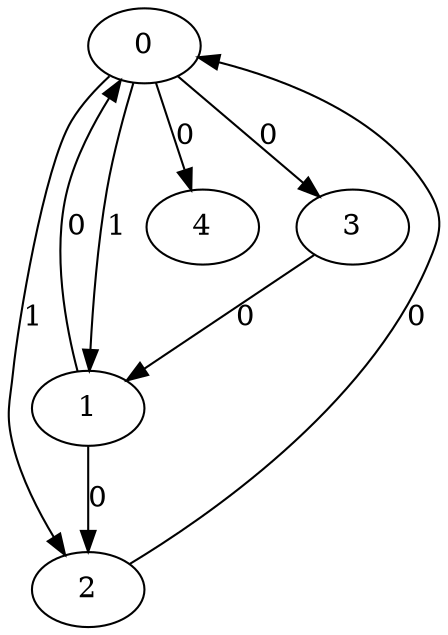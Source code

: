 // Source:381 Canonical: -1 1 1 0 0 0 -1 0 -1 -1 0 -1 -1 -1 -1 -1 0 -1 -1 -1 -1 -1 -1 -1 -1
digraph HRA_from_381_graph_000 {
  0 -> 1 [label="1"];
  0 -> 2 [label="1"];
  0 -> 3 [label="0"];
  1 -> 0 [label="0"];
  1 -> 2 [label="0"];
  2 -> 0 [label="0"];
  3 -> 1 [label="0"];
  0 -> 4 [label="0"];
}

// Source:381 Canonical: -1 1 1 0 0 0 -1 0 -1 -1 0 -1 -1 -1 -1 -1 0 -1 -1 -1 0 -1 -1 -1 -1
digraph HRA_from_381_graph_001 {
  0 -> 1 [label="1"];
  0 -> 2 [label="1"];
  0 -> 3 [label="0"];
  1 -> 0 [label="0"];
  1 -> 2 [label="0"];
  2 -> 0 [label="0"];
  3 -> 1 [label="0"];
  0 -> 4 [label="0"];
  4 -> 0 [label="0"];
}

// Source:381 Canonical: -1 1 1 0 -1 0 -1 0 -1 0 0 -1 -1 -1 -1 -1 0 -1 -1 -1 -1 -1 -1 -1 -1
digraph HRA_from_381_graph_002 {
  0 -> 1 [label="1"];
  0 -> 2 [label="1"];
  0 -> 3 [label="0"];
  1 -> 0 [label="0"];
  1 -> 2 [label="0"];
  2 -> 0 [label="0"];
  3 -> 1 [label="0"];
  1 -> 4 [label="0"];
}

// Source:381 Canonical: -1 1 1 0 0 0 -1 0 -1 0 0 -1 -1 -1 -1 -1 0 -1 -1 -1 -1 -1 -1 -1 -1
digraph HRA_from_381_graph_003 {
  0 -> 1 [label="1"];
  0 -> 2 [label="1"];
  0 -> 3 [label="0"];
  1 -> 0 [label="0"];
  1 -> 2 [label="0"];
  2 -> 0 [label="0"];
  3 -> 1 [label="0"];
  0 -> 4 [label="0"];
  1 -> 4 [label="0"];
}

// Source:381 Canonical: -1 1 1 0 -1 0 -1 0 -1 0 0 -1 -1 -1 -1 -1 0 -1 -1 -1 0 -1 -1 -1 -1
digraph HRA_from_381_graph_004 {
  0 -> 1 [label="1"];
  0 -> 2 [label="1"];
  0 -> 3 [label="0"];
  1 -> 0 [label="0"];
  1 -> 2 [label="0"];
  2 -> 0 [label="0"];
  3 -> 1 [label="0"];
  4 -> 0 [label="0"];
  1 -> 4 [label="0"];
}

// Source:381 Canonical: -1 1 1 0 0 0 -1 0 -1 0 0 -1 -1 -1 -1 -1 0 -1 -1 -1 0 -1 -1 -1 -1
digraph HRA_from_381_graph_005 {
  0 -> 1 [label="1"];
  0 -> 2 [label="1"];
  0 -> 3 [label="0"];
  1 -> 0 [label="0"];
  1 -> 2 [label="0"];
  2 -> 0 [label="0"];
  3 -> 1 [label="0"];
  0 -> 4 [label="0"];
  4 -> 0 [label="0"];
  1 -> 4 [label="0"];
}

// Source:381 Canonical: -1 1 1 0 0 0 -1 0 -1 -1 0 -1 -1 -1 -1 -1 0 -1 -1 -1 -1 0 -1 -1 -1
digraph HRA_from_381_graph_006 {
  0 -> 1 [label="1"];
  0 -> 2 [label="1"];
  0 -> 3 [label="0"];
  1 -> 0 [label="0"];
  1 -> 2 [label="0"];
  2 -> 0 [label="0"];
  3 -> 1 [label="0"];
  0 -> 4 [label="0"];
  4 -> 1 [label="0"];
}

// Source:381 Canonical: -1 1 1 0 0 0 -1 0 -1 -1 0 -1 -1 -1 -1 -1 0 -1 -1 -1 0 0 -1 -1 -1
digraph HRA_from_381_graph_007 {
  0 -> 1 [label="1"];
  0 -> 2 [label="1"];
  0 -> 3 [label="0"];
  1 -> 0 [label="0"];
  1 -> 2 [label="0"];
  2 -> 0 [label="0"];
  3 -> 1 [label="0"];
  0 -> 4 [label="0"];
  4 -> 0 [label="0"];
  4 -> 1 [label="0"];
}

// Source:381 Canonical: -1 1 1 0 -1 0 -1 0 -1 0 0 -1 -1 -1 -1 -1 0 -1 -1 -1 -1 0 -1 -1 -1
digraph HRA_from_381_graph_008 {
  0 -> 1 [label="1"];
  0 -> 2 [label="1"];
  0 -> 3 [label="0"];
  1 -> 0 [label="0"];
  1 -> 2 [label="0"];
  2 -> 0 [label="0"];
  3 -> 1 [label="0"];
  1 -> 4 [label="0"];
  4 -> 1 [label="0"];
}

// Source:381 Canonical: -1 1 1 0 0 0 -1 0 -1 0 0 -1 -1 -1 -1 -1 0 -1 -1 -1 -1 0 -1 -1 -1
digraph HRA_from_381_graph_009 {
  0 -> 1 [label="1"];
  0 -> 2 [label="1"];
  0 -> 3 [label="0"];
  1 -> 0 [label="0"];
  1 -> 2 [label="0"];
  2 -> 0 [label="0"];
  3 -> 1 [label="0"];
  0 -> 4 [label="0"];
  1 -> 4 [label="0"];
  4 -> 1 [label="0"];
}

// Source:381 Canonical: -1 1 1 0 -1 0 -1 0 -1 0 0 -1 -1 -1 -1 -1 0 -1 -1 -1 0 0 -1 -1 -1
digraph HRA_from_381_graph_010 {
  0 -> 1 [label="1"];
  0 -> 2 [label="1"];
  0 -> 3 [label="0"];
  1 -> 0 [label="0"];
  1 -> 2 [label="0"];
  2 -> 0 [label="0"];
  3 -> 1 [label="0"];
  4 -> 0 [label="0"];
  1 -> 4 [label="0"];
  4 -> 1 [label="0"];
}

// Source:381 Canonical: -1 1 1 0 0 0 -1 0 -1 0 0 -1 -1 -1 -1 -1 0 -1 -1 -1 0 0 -1 -1 -1
digraph HRA_from_381_graph_011 {
  0 -> 1 [label="1"];
  0 -> 2 [label="1"];
  0 -> 3 [label="0"];
  1 -> 0 [label="0"];
  1 -> 2 [label="0"];
  2 -> 0 [label="0"];
  3 -> 1 [label="0"];
  0 -> 4 [label="0"];
  4 -> 0 [label="0"];
  1 -> 4 [label="0"];
  4 -> 1 [label="0"];
}

// Source:381 Canonical: -1 1 1 0 -1 0 -1 0 -1 -1 0 -1 -1 -1 0 -1 0 -1 -1 -1 -1 -1 -1 -1 -1
digraph HRA_from_381_graph_012 {
  0 -> 1 [label="1"];
  0 -> 2 [label="1"];
  0 -> 3 [label="0"];
  1 -> 0 [label="0"];
  1 -> 2 [label="0"];
  2 -> 0 [label="0"];
  3 -> 1 [label="0"];
  2 -> 4 [label="0"];
}

// Source:381 Canonical: -1 1 1 0 0 0 -1 0 -1 -1 0 -1 -1 -1 0 -1 0 -1 -1 -1 -1 -1 -1 -1 -1
digraph HRA_from_381_graph_013 {
  0 -> 1 [label="1"];
  0 -> 2 [label="1"];
  0 -> 3 [label="0"];
  1 -> 0 [label="0"];
  1 -> 2 [label="0"];
  2 -> 0 [label="0"];
  3 -> 1 [label="0"];
  0 -> 4 [label="0"];
  2 -> 4 [label="0"];
}

// Source:381 Canonical: -1 1 1 0 -1 0 -1 0 -1 -1 0 -1 -1 -1 0 -1 0 -1 -1 -1 0 -1 -1 -1 -1
digraph HRA_from_381_graph_014 {
  0 -> 1 [label="1"];
  0 -> 2 [label="1"];
  0 -> 3 [label="0"];
  1 -> 0 [label="0"];
  1 -> 2 [label="0"];
  2 -> 0 [label="0"];
  3 -> 1 [label="0"];
  4 -> 0 [label="0"];
  2 -> 4 [label="0"];
}

// Source:381 Canonical: -1 1 1 0 0 0 -1 0 -1 -1 0 -1 -1 -1 0 -1 0 -1 -1 -1 0 -1 -1 -1 -1
digraph HRA_from_381_graph_015 {
  0 -> 1 [label="1"];
  0 -> 2 [label="1"];
  0 -> 3 [label="0"];
  1 -> 0 [label="0"];
  1 -> 2 [label="0"];
  2 -> 0 [label="0"];
  3 -> 1 [label="0"];
  0 -> 4 [label="0"];
  4 -> 0 [label="0"];
  2 -> 4 [label="0"];
}

// Source:381 Canonical: -1 1 1 0 -1 0 -1 0 -1 0 0 -1 -1 -1 0 -1 0 -1 -1 -1 -1 -1 -1 -1 -1
digraph HRA_from_381_graph_016 {
  0 -> 1 [label="1"];
  0 -> 2 [label="1"];
  0 -> 3 [label="0"];
  1 -> 0 [label="0"];
  1 -> 2 [label="0"];
  2 -> 0 [label="0"];
  3 -> 1 [label="0"];
  1 -> 4 [label="0"];
  2 -> 4 [label="0"];
}

// Source:381 Canonical: -1 1 1 0 0 0 -1 0 -1 0 0 -1 -1 -1 0 -1 0 -1 -1 -1 -1 -1 -1 -1 -1
digraph HRA_from_381_graph_017 {
  0 -> 1 [label="1"];
  0 -> 2 [label="1"];
  0 -> 3 [label="0"];
  1 -> 0 [label="0"];
  1 -> 2 [label="0"];
  2 -> 0 [label="0"];
  3 -> 1 [label="0"];
  0 -> 4 [label="0"];
  1 -> 4 [label="0"];
  2 -> 4 [label="0"];
}

// Source:381 Canonical: -1 1 1 0 -1 0 -1 0 -1 0 0 -1 -1 -1 0 -1 0 -1 -1 -1 0 -1 -1 -1 -1
digraph HRA_from_381_graph_018 {
  0 -> 1 [label="1"];
  0 -> 2 [label="1"];
  0 -> 3 [label="0"];
  1 -> 0 [label="0"];
  1 -> 2 [label="0"];
  2 -> 0 [label="0"];
  3 -> 1 [label="0"];
  4 -> 0 [label="0"];
  1 -> 4 [label="0"];
  2 -> 4 [label="0"];
}

// Source:381 Canonical: -1 1 1 0 0 0 -1 0 -1 0 0 -1 -1 -1 0 -1 0 -1 -1 -1 0 -1 -1 -1 -1
digraph HRA_from_381_graph_019 {
  0 -> 1 [label="1"];
  0 -> 2 [label="1"];
  0 -> 3 [label="0"];
  1 -> 0 [label="0"];
  1 -> 2 [label="0"];
  2 -> 0 [label="0"];
  3 -> 1 [label="0"];
  0 -> 4 [label="0"];
  4 -> 0 [label="0"];
  1 -> 4 [label="0"];
  2 -> 4 [label="0"];
}

// Source:381 Canonical: -1 1 1 0 -1 0 -1 0 -1 -1 0 -1 -1 -1 0 -1 0 -1 -1 -1 -1 0 -1 -1 -1
digraph HRA_from_381_graph_020 {
  0 -> 1 [label="1"];
  0 -> 2 [label="1"];
  0 -> 3 [label="0"];
  1 -> 0 [label="0"];
  1 -> 2 [label="0"];
  2 -> 0 [label="0"];
  3 -> 1 [label="0"];
  4 -> 1 [label="0"];
  2 -> 4 [label="0"];
}

// Source:381 Canonical: -1 1 1 0 0 0 -1 0 -1 -1 0 -1 -1 -1 0 -1 0 -1 -1 -1 -1 0 -1 -1 -1
digraph HRA_from_381_graph_021 {
  0 -> 1 [label="1"];
  0 -> 2 [label="1"];
  0 -> 3 [label="0"];
  1 -> 0 [label="0"];
  1 -> 2 [label="0"];
  2 -> 0 [label="0"];
  3 -> 1 [label="0"];
  0 -> 4 [label="0"];
  4 -> 1 [label="0"];
  2 -> 4 [label="0"];
}

// Source:381 Canonical: -1 1 1 0 -1 0 -1 0 -1 -1 0 -1 -1 -1 0 -1 0 -1 -1 -1 0 0 -1 -1 -1
digraph HRA_from_381_graph_022 {
  0 -> 1 [label="1"];
  0 -> 2 [label="1"];
  0 -> 3 [label="0"];
  1 -> 0 [label="0"];
  1 -> 2 [label="0"];
  2 -> 0 [label="0"];
  3 -> 1 [label="0"];
  4 -> 0 [label="0"];
  4 -> 1 [label="0"];
  2 -> 4 [label="0"];
}

// Source:381 Canonical: -1 1 1 0 0 0 -1 0 -1 -1 0 -1 -1 -1 0 -1 0 -1 -1 -1 0 0 -1 -1 -1
digraph HRA_from_381_graph_023 {
  0 -> 1 [label="1"];
  0 -> 2 [label="1"];
  0 -> 3 [label="0"];
  1 -> 0 [label="0"];
  1 -> 2 [label="0"];
  2 -> 0 [label="0"];
  3 -> 1 [label="0"];
  0 -> 4 [label="0"];
  4 -> 0 [label="0"];
  4 -> 1 [label="0"];
  2 -> 4 [label="0"];
}

// Source:381 Canonical: -1 1 1 0 -1 0 -1 0 -1 0 0 -1 -1 -1 0 -1 0 -1 -1 -1 -1 0 -1 -1 -1
digraph HRA_from_381_graph_024 {
  0 -> 1 [label="1"];
  0 -> 2 [label="1"];
  0 -> 3 [label="0"];
  1 -> 0 [label="0"];
  1 -> 2 [label="0"];
  2 -> 0 [label="0"];
  3 -> 1 [label="0"];
  1 -> 4 [label="0"];
  4 -> 1 [label="0"];
  2 -> 4 [label="0"];
}

// Source:381 Canonical: -1 1 1 0 0 0 -1 0 -1 0 0 -1 -1 -1 0 -1 0 -1 -1 -1 -1 0 -1 -1 -1
digraph HRA_from_381_graph_025 {
  0 -> 1 [label="1"];
  0 -> 2 [label="1"];
  0 -> 3 [label="0"];
  1 -> 0 [label="0"];
  1 -> 2 [label="0"];
  2 -> 0 [label="0"];
  3 -> 1 [label="0"];
  0 -> 4 [label="0"];
  1 -> 4 [label="0"];
  4 -> 1 [label="0"];
  2 -> 4 [label="0"];
}

// Source:381 Canonical: -1 1 1 0 -1 0 -1 0 -1 0 0 -1 -1 -1 0 -1 0 -1 -1 -1 0 0 -1 -1 -1
digraph HRA_from_381_graph_026 {
  0 -> 1 [label="1"];
  0 -> 2 [label="1"];
  0 -> 3 [label="0"];
  1 -> 0 [label="0"];
  1 -> 2 [label="0"];
  2 -> 0 [label="0"];
  3 -> 1 [label="0"];
  4 -> 0 [label="0"];
  1 -> 4 [label="0"];
  4 -> 1 [label="0"];
  2 -> 4 [label="0"];
}

// Source:381 Canonical: -1 1 1 0 0 0 -1 0 -1 0 0 -1 -1 -1 0 -1 0 -1 -1 -1 0 0 -1 -1 -1
digraph HRA_from_381_graph_027 {
  0 -> 1 [label="1"];
  0 -> 2 [label="1"];
  0 -> 3 [label="0"];
  1 -> 0 [label="0"];
  1 -> 2 [label="0"];
  2 -> 0 [label="0"];
  3 -> 1 [label="0"];
  0 -> 4 [label="0"];
  4 -> 0 [label="0"];
  1 -> 4 [label="0"];
  4 -> 1 [label="0"];
  2 -> 4 [label="0"];
}

// Source:381 Canonical: -1 1 1 0 0 0 -1 0 -1 -1 0 -1 -1 -1 -1 -1 0 -1 -1 -1 -1 -1 0 -1 -1
digraph HRA_from_381_graph_028 {
  0 -> 1 [label="1"];
  0 -> 2 [label="1"];
  0 -> 3 [label="0"];
  1 -> 0 [label="0"];
  1 -> 2 [label="0"];
  2 -> 0 [label="0"];
  3 -> 1 [label="0"];
  0 -> 4 [label="0"];
  4 -> 2 [label="0"];
}

// Source:381 Canonical: -1 1 1 0 0 0 -1 0 -1 -1 0 -1 -1 -1 -1 -1 0 -1 -1 -1 0 -1 0 -1 -1
digraph HRA_from_381_graph_029 {
  0 -> 1 [label="1"];
  0 -> 2 [label="1"];
  0 -> 3 [label="0"];
  1 -> 0 [label="0"];
  1 -> 2 [label="0"];
  2 -> 0 [label="0"];
  3 -> 1 [label="0"];
  0 -> 4 [label="0"];
  4 -> 0 [label="0"];
  4 -> 2 [label="0"];
}

// Source:381 Canonical: -1 1 1 0 -1 0 -1 0 -1 0 0 -1 -1 -1 -1 -1 0 -1 -1 -1 -1 -1 0 -1 -1
digraph HRA_from_381_graph_030 {
  0 -> 1 [label="1"];
  0 -> 2 [label="1"];
  0 -> 3 [label="0"];
  1 -> 0 [label="0"];
  1 -> 2 [label="0"];
  2 -> 0 [label="0"];
  3 -> 1 [label="0"];
  1 -> 4 [label="0"];
  4 -> 2 [label="0"];
}

// Source:381 Canonical: -1 1 1 0 0 0 -1 0 -1 0 0 -1 -1 -1 -1 -1 0 -1 -1 -1 -1 -1 0 -1 -1
digraph HRA_from_381_graph_031 {
  0 -> 1 [label="1"];
  0 -> 2 [label="1"];
  0 -> 3 [label="0"];
  1 -> 0 [label="0"];
  1 -> 2 [label="0"];
  2 -> 0 [label="0"];
  3 -> 1 [label="0"];
  0 -> 4 [label="0"];
  1 -> 4 [label="0"];
  4 -> 2 [label="0"];
}

// Source:381 Canonical: -1 1 1 0 -1 0 -1 0 -1 0 0 -1 -1 -1 -1 -1 0 -1 -1 -1 0 -1 0 -1 -1
digraph HRA_from_381_graph_032 {
  0 -> 1 [label="1"];
  0 -> 2 [label="1"];
  0 -> 3 [label="0"];
  1 -> 0 [label="0"];
  1 -> 2 [label="0"];
  2 -> 0 [label="0"];
  3 -> 1 [label="0"];
  4 -> 0 [label="0"];
  1 -> 4 [label="0"];
  4 -> 2 [label="0"];
}

// Source:381 Canonical: -1 1 1 0 0 0 -1 0 -1 0 0 -1 -1 -1 -1 -1 0 -1 -1 -1 0 -1 0 -1 -1
digraph HRA_from_381_graph_033 {
  0 -> 1 [label="1"];
  0 -> 2 [label="1"];
  0 -> 3 [label="0"];
  1 -> 0 [label="0"];
  1 -> 2 [label="0"];
  2 -> 0 [label="0"];
  3 -> 1 [label="0"];
  0 -> 4 [label="0"];
  4 -> 0 [label="0"];
  1 -> 4 [label="0"];
  4 -> 2 [label="0"];
}

// Source:381 Canonical: -1 1 1 0 0 0 -1 0 -1 -1 0 -1 -1 -1 -1 -1 0 -1 -1 -1 -1 0 0 -1 -1
digraph HRA_from_381_graph_034 {
  0 -> 1 [label="1"];
  0 -> 2 [label="1"];
  0 -> 3 [label="0"];
  1 -> 0 [label="0"];
  1 -> 2 [label="0"];
  2 -> 0 [label="0"];
  3 -> 1 [label="0"];
  0 -> 4 [label="0"];
  4 -> 1 [label="0"];
  4 -> 2 [label="0"];
}

// Source:381 Canonical: -1 1 1 0 0 0 -1 0 -1 -1 0 -1 -1 -1 -1 -1 0 -1 -1 -1 0 0 0 -1 -1
digraph HRA_from_381_graph_035 {
  0 -> 1 [label="1"];
  0 -> 2 [label="1"];
  0 -> 3 [label="0"];
  1 -> 0 [label="0"];
  1 -> 2 [label="0"];
  2 -> 0 [label="0"];
  3 -> 1 [label="0"];
  0 -> 4 [label="0"];
  4 -> 0 [label="0"];
  4 -> 1 [label="0"];
  4 -> 2 [label="0"];
}

// Source:381 Canonical: -1 1 1 0 -1 0 -1 0 -1 0 0 -1 -1 -1 -1 -1 0 -1 -1 -1 -1 0 0 -1 -1
digraph HRA_from_381_graph_036 {
  0 -> 1 [label="1"];
  0 -> 2 [label="1"];
  0 -> 3 [label="0"];
  1 -> 0 [label="0"];
  1 -> 2 [label="0"];
  2 -> 0 [label="0"];
  3 -> 1 [label="0"];
  1 -> 4 [label="0"];
  4 -> 1 [label="0"];
  4 -> 2 [label="0"];
}

// Source:381 Canonical: -1 1 1 0 0 0 -1 0 -1 0 0 -1 -1 -1 -1 -1 0 -1 -1 -1 -1 0 0 -1 -1
digraph HRA_from_381_graph_037 {
  0 -> 1 [label="1"];
  0 -> 2 [label="1"];
  0 -> 3 [label="0"];
  1 -> 0 [label="0"];
  1 -> 2 [label="0"];
  2 -> 0 [label="0"];
  3 -> 1 [label="0"];
  0 -> 4 [label="0"];
  1 -> 4 [label="0"];
  4 -> 1 [label="0"];
  4 -> 2 [label="0"];
}

// Source:381 Canonical: -1 1 1 0 -1 0 -1 0 -1 0 0 -1 -1 -1 -1 -1 0 -1 -1 -1 0 0 0 -1 -1
digraph HRA_from_381_graph_038 {
  0 -> 1 [label="1"];
  0 -> 2 [label="1"];
  0 -> 3 [label="0"];
  1 -> 0 [label="0"];
  1 -> 2 [label="0"];
  2 -> 0 [label="0"];
  3 -> 1 [label="0"];
  4 -> 0 [label="0"];
  1 -> 4 [label="0"];
  4 -> 1 [label="0"];
  4 -> 2 [label="0"];
}

// Source:381 Canonical: -1 1 1 0 0 0 -1 0 -1 0 0 -1 -1 -1 -1 -1 0 -1 -1 -1 0 0 0 -1 -1
digraph HRA_from_381_graph_039 {
  0 -> 1 [label="1"];
  0 -> 2 [label="1"];
  0 -> 3 [label="0"];
  1 -> 0 [label="0"];
  1 -> 2 [label="0"];
  2 -> 0 [label="0"];
  3 -> 1 [label="0"];
  0 -> 4 [label="0"];
  4 -> 0 [label="0"];
  1 -> 4 [label="0"];
  4 -> 1 [label="0"];
  4 -> 2 [label="0"];
}

// Source:381 Canonical: -1 1 1 0 -1 0 -1 0 -1 -1 0 -1 -1 -1 0 -1 0 -1 -1 -1 -1 -1 0 -1 -1
digraph HRA_from_381_graph_040 {
  0 -> 1 [label="1"];
  0 -> 2 [label="1"];
  0 -> 3 [label="0"];
  1 -> 0 [label="0"];
  1 -> 2 [label="0"];
  2 -> 0 [label="0"];
  3 -> 1 [label="0"];
  2 -> 4 [label="0"];
  4 -> 2 [label="0"];
}

// Source:381 Canonical: -1 1 1 0 0 0 -1 0 -1 -1 0 -1 -1 -1 0 -1 0 -1 -1 -1 -1 -1 0 -1 -1
digraph HRA_from_381_graph_041 {
  0 -> 1 [label="1"];
  0 -> 2 [label="1"];
  0 -> 3 [label="0"];
  1 -> 0 [label="0"];
  1 -> 2 [label="0"];
  2 -> 0 [label="0"];
  3 -> 1 [label="0"];
  0 -> 4 [label="0"];
  2 -> 4 [label="0"];
  4 -> 2 [label="0"];
}

// Source:381 Canonical: -1 1 1 0 -1 0 -1 0 -1 -1 0 -1 -1 -1 0 -1 0 -1 -1 -1 0 -1 0 -1 -1
digraph HRA_from_381_graph_042 {
  0 -> 1 [label="1"];
  0 -> 2 [label="1"];
  0 -> 3 [label="0"];
  1 -> 0 [label="0"];
  1 -> 2 [label="0"];
  2 -> 0 [label="0"];
  3 -> 1 [label="0"];
  4 -> 0 [label="0"];
  2 -> 4 [label="0"];
  4 -> 2 [label="0"];
}

// Source:381 Canonical: -1 1 1 0 0 0 -1 0 -1 -1 0 -1 -1 -1 0 -1 0 -1 -1 -1 0 -1 0 -1 -1
digraph HRA_from_381_graph_043 {
  0 -> 1 [label="1"];
  0 -> 2 [label="1"];
  0 -> 3 [label="0"];
  1 -> 0 [label="0"];
  1 -> 2 [label="0"];
  2 -> 0 [label="0"];
  3 -> 1 [label="0"];
  0 -> 4 [label="0"];
  4 -> 0 [label="0"];
  2 -> 4 [label="0"];
  4 -> 2 [label="0"];
}

// Source:381 Canonical: -1 1 1 0 -1 0 -1 0 -1 0 0 -1 -1 -1 0 -1 0 -1 -1 -1 -1 -1 0 -1 -1
digraph HRA_from_381_graph_044 {
  0 -> 1 [label="1"];
  0 -> 2 [label="1"];
  0 -> 3 [label="0"];
  1 -> 0 [label="0"];
  1 -> 2 [label="0"];
  2 -> 0 [label="0"];
  3 -> 1 [label="0"];
  1 -> 4 [label="0"];
  2 -> 4 [label="0"];
  4 -> 2 [label="0"];
}

// Source:381 Canonical: -1 1 1 0 0 0 -1 0 -1 0 0 -1 -1 -1 0 -1 0 -1 -1 -1 -1 -1 0 -1 -1
digraph HRA_from_381_graph_045 {
  0 -> 1 [label="1"];
  0 -> 2 [label="1"];
  0 -> 3 [label="0"];
  1 -> 0 [label="0"];
  1 -> 2 [label="0"];
  2 -> 0 [label="0"];
  3 -> 1 [label="0"];
  0 -> 4 [label="0"];
  1 -> 4 [label="0"];
  2 -> 4 [label="0"];
  4 -> 2 [label="0"];
}

// Source:381 Canonical: -1 1 1 0 -1 0 -1 0 -1 0 0 -1 -1 -1 0 -1 0 -1 -1 -1 0 -1 0 -1 -1
digraph HRA_from_381_graph_046 {
  0 -> 1 [label="1"];
  0 -> 2 [label="1"];
  0 -> 3 [label="0"];
  1 -> 0 [label="0"];
  1 -> 2 [label="0"];
  2 -> 0 [label="0"];
  3 -> 1 [label="0"];
  4 -> 0 [label="0"];
  1 -> 4 [label="0"];
  2 -> 4 [label="0"];
  4 -> 2 [label="0"];
}

// Source:381 Canonical: -1 1 1 0 0 0 -1 0 -1 0 0 -1 -1 -1 0 -1 0 -1 -1 -1 0 -1 0 -1 -1
digraph HRA_from_381_graph_047 {
  0 -> 1 [label="1"];
  0 -> 2 [label="1"];
  0 -> 3 [label="0"];
  1 -> 0 [label="0"];
  1 -> 2 [label="0"];
  2 -> 0 [label="0"];
  3 -> 1 [label="0"];
  0 -> 4 [label="0"];
  4 -> 0 [label="0"];
  1 -> 4 [label="0"];
  2 -> 4 [label="0"];
  4 -> 2 [label="0"];
}

// Source:381 Canonical: -1 1 1 0 -1 0 -1 0 -1 -1 0 -1 -1 -1 0 -1 0 -1 -1 -1 -1 0 0 -1 -1
digraph HRA_from_381_graph_048 {
  0 -> 1 [label="1"];
  0 -> 2 [label="1"];
  0 -> 3 [label="0"];
  1 -> 0 [label="0"];
  1 -> 2 [label="0"];
  2 -> 0 [label="0"];
  3 -> 1 [label="0"];
  4 -> 1 [label="0"];
  2 -> 4 [label="0"];
  4 -> 2 [label="0"];
}

// Source:381 Canonical: -1 1 1 0 0 0 -1 0 -1 -1 0 -1 -1 -1 0 -1 0 -1 -1 -1 -1 0 0 -1 -1
digraph HRA_from_381_graph_049 {
  0 -> 1 [label="1"];
  0 -> 2 [label="1"];
  0 -> 3 [label="0"];
  1 -> 0 [label="0"];
  1 -> 2 [label="0"];
  2 -> 0 [label="0"];
  3 -> 1 [label="0"];
  0 -> 4 [label="0"];
  4 -> 1 [label="0"];
  2 -> 4 [label="0"];
  4 -> 2 [label="0"];
}

// Source:381 Canonical: -1 1 1 0 -1 0 -1 0 -1 -1 0 -1 -1 -1 0 -1 0 -1 -1 -1 0 0 0 -1 -1
digraph HRA_from_381_graph_050 {
  0 -> 1 [label="1"];
  0 -> 2 [label="1"];
  0 -> 3 [label="0"];
  1 -> 0 [label="0"];
  1 -> 2 [label="0"];
  2 -> 0 [label="0"];
  3 -> 1 [label="0"];
  4 -> 0 [label="0"];
  4 -> 1 [label="0"];
  2 -> 4 [label="0"];
  4 -> 2 [label="0"];
}

// Source:381 Canonical: -1 1 1 0 0 0 -1 0 -1 -1 0 -1 -1 -1 0 -1 0 -1 -1 -1 0 0 0 -1 -1
digraph HRA_from_381_graph_051 {
  0 -> 1 [label="1"];
  0 -> 2 [label="1"];
  0 -> 3 [label="0"];
  1 -> 0 [label="0"];
  1 -> 2 [label="0"];
  2 -> 0 [label="0"];
  3 -> 1 [label="0"];
  0 -> 4 [label="0"];
  4 -> 0 [label="0"];
  4 -> 1 [label="0"];
  2 -> 4 [label="0"];
  4 -> 2 [label="0"];
}

// Source:381 Canonical: -1 1 1 0 -1 0 -1 0 -1 0 0 -1 -1 -1 0 -1 0 -1 -1 -1 -1 0 0 -1 -1
digraph HRA_from_381_graph_052 {
  0 -> 1 [label="1"];
  0 -> 2 [label="1"];
  0 -> 3 [label="0"];
  1 -> 0 [label="0"];
  1 -> 2 [label="0"];
  2 -> 0 [label="0"];
  3 -> 1 [label="0"];
  1 -> 4 [label="0"];
  4 -> 1 [label="0"];
  2 -> 4 [label="0"];
  4 -> 2 [label="0"];
}

// Source:381 Canonical: -1 1 1 0 0 0 -1 0 -1 0 0 -1 -1 -1 0 -1 0 -1 -1 -1 -1 0 0 -1 -1
digraph HRA_from_381_graph_053 {
  0 -> 1 [label="1"];
  0 -> 2 [label="1"];
  0 -> 3 [label="0"];
  1 -> 0 [label="0"];
  1 -> 2 [label="0"];
  2 -> 0 [label="0"];
  3 -> 1 [label="0"];
  0 -> 4 [label="0"];
  1 -> 4 [label="0"];
  4 -> 1 [label="0"];
  2 -> 4 [label="0"];
  4 -> 2 [label="0"];
}

// Source:381 Canonical: -1 1 1 0 -1 0 -1 0 -1 0 0 -1 -1 -1 0 -1 0 -1 -1 -1 0 0 0 -1 -1
digraph HRA_from_381_graph_054 {
  0 -> 1 [label="1"];
  0 -> 2 [label="1"];
  0 -> 3 [label="0"];
  1 -> 0 [label="0"];
  1 -> 2 [label="0"];
  2 -> 0 [label="0"];
  3 -> 1 [label="0"];
  4 -> 0 [label="0"];
  1 -> 4 [label="0"];
  4 -> 1 [label="0"];
  2 -> 4 [label="0"];
  4 -> 2 [label="0"];
}

// Source:381 Canonical: -1 1 1 0 0 0 -1 0 -1 0 0 -1 -1 -1 0 -1 0 -1 -1 -1 0 0 0 -1 -1
digraph HRA_from_381_graph_055 {
  0 -> 1 [label="1"];
  0 -> 2 [label="1"];
  0 -> 3 [label="0"];
  1 -> 0 [label="0"];
  1 -> 2 [label="0"];
  2 -> 0 [label="0"];
  3 -> 1 [label="0"];
  0 -> 4 [label="0"];
  4 -> 0 [label="0"];
  1 -> 4 [label="0"];
  4 -> 1 [label="0"];
  2 -> 4 [label="0"];
  4 -> 2 [label="0"];
}

// Source:381 Canonical: -1 1 1 0 -1 0 -1 0 -1 -1 0 -1 -1 -1 -1 -1 0 -1 -1 0 -1 -1 -1 -1 -1
digraph HRA_from_381_graph_056 {
  0 -> 1 [label="1"];
  0 -> 2 [label="1"];
  0 -> 3 [label="0"];
  1 -> 0 [label="0"];
  1 -> 2 [label="0"];
  2 -> 0 [label="0"];
  3 -> 1 [label="0"];
  3 -> 4 [label="0"];
}

// Source:381 Canonical: -1 1 1 0 0 0 -1 0 -1 -1 0 -1 -1 -1 -1 -1 0 -1 -1 0 -1 -1 -1 -1 -1
digraph HRA_from_381_graph_057 {
  0 -> 1 [label="1"];
  0 -> 2 [label="1"];
  0 -> 3 [label="0"];
  1 -> 0 [label="0"];
  1 -> 2 [label="0"];
  2 -> 0 [label="0"];
  3 -> 1 [label="0"];
  0 -> 4 [label="0"];
  3 -> 4 [label="0"];
}

// Source:381 Canonical: -1 1 1 0 -1 0 -1 0 -1 -1 0 -1 -1 -1 -1 -1 0 -1 -1 0 0 -1 -1 -1 -1
digraph HRA_from_381_graph_058 {
  0 -> 1 [label="1"];
  0 -> 2 [label="1"];
  0 -> 3 [label="0"];
  1 -> 0 [label="0"];
  1 -> 2 [label="0"];
  2 -> 0 [label="0"];
  3 -> 1 [label="0"];
  4 -> 0 [label="0"];
  3 -> 4 [label="0"];
}

// Source:381 Canonical: -1 1 1 0 0 0 -1 0 -1 -1 0 -1 -1 -1 -1 -1 0 -1 -1 0 0 -1 -1 -1 -1
digraph HRA_from_381_graph_059 {
  0 -> 1 [label="1"];
  0 -> 2 [label="1"];
  0 -> 3 [label="0"];
  1 -> 0 [label="0"];
  1 -> 2 [label="0"];
  2 -> 0 [label="0"];
  3 -> 1 [label="0"];
  0 -> 4 [label="0"];
  4 -> 0 [label="0"];
  3 -> 4 [label="0"];
}

// Source:381 Canonical: -1 1 1 0 -1 0 -1 0 -1 0 0 -1 -1 -1 -1 -1 0 -1 -1 0 -1 -1 -1 -1 -1
digraph HRA_from_381_graph_060 {
  0 -> 1 [label="1"];
  0 -> 2 [label="1"];
  0 -> 3 [label="0"];
  1 -> 0 [label="0"];
  1 -> 2 [label="0"];
  2 -> 0 [label="0"];
  3 -> 1 [label="0"];
  1 -> 4 [label="0"];
  3 -> 4 [label="0"];
}

// Source:381 Canonical: -1 1 1 0 0 0 -1 0 -1 0 0 -1 -1 -1 -1 -1 0 -1 -1 0 -1 -1 -1 -1 -1
digraph HRA_from_381_graph_061 {
  0 -> 1 [label="1"];
  0 -> 2 [label="1"];
  0 -> 3 [label="0"];
  1 -> 0 [label="0"];
  1 -> 2 [label="0"];
  2 -> 0 [label="0"];
  3 -> 1 [label="0"];
  0 -> 4 [label="0"];
  1 -> 4 [label="0"];
  3 -> 4 [label="0"];
}

// Source:381 Canonical: -1 1 1 0 -1 0 -1 0 -1 0 0 -1 -1 -1 -1 -1 0 -1 -1 0 0 -1 -1 -1 -1
digraph HRA_from_381_graph_062 {
  0 -> 1 [label="1"];
  0 -> 2 [label="1"];
  0 -> 3 [label="0"];
  1 -> 0 [label="0"];
  1 -> 2 [label="0"];
  2 -> 0 [label="0"];
  3 -> 1 [label="0"];
  4 -> 0 [label="0"];
  1 -> 4 [label="0"];
  3 -> 4 [label="0"];
}

// Source:381 Canonical: -1 1 1 0 0 0 -1 0 -1 0 0 -1 -1 -1 -1 -1 0 -1 -1 0 0 -1 -1 -1 -1
digraph HRA_from_381_graph_063 {
  0 -> 1 [label="1"];
  0 -> 2 [label="1"];
  0 -> 3 [label="0"];
  1 -> 0 [label="0"];
  1 -> 2 [label="0"];
  2 -> 0 [label="0"];
  3 -> 1 [label="0"];
  0 -> 4 [label="0"];
  4 -> 0 [label="0"];
  1 -> 4 [label="0"];
  3 -> 4 [label="0"];
}

// Source:381 Canonical: -1 1 1 0 -1 0 -1 0 -1 -1 0 -1 -1 -1 -1 -1 0 -1 -1 0 -1 0 -1 -1 -1
digraph HRA_from_381_graph_064 {
  0 -> 1 [label="1"];
  0 -> 2 [label="1"];
  0 -> 3 [label="0"];
  1 -> 0 [label="0"];
  1 -> 2 [label="0"];
  2 -> 0 [label="0"];
  3 -> 1 [label="0"];
  4 -> 1 [label="0"];
  3 -> 4 [label="0"];
}

// Source:381 Canonical: -1 1 1 0 0 0 -1 0 -1 -1 0 -1 -1 -1 -1 -1 0 -1 -1 0 -1 0 -1 -1 -1
digraph HRA_from_381_graph_065 {
  0 -> 1 [label="1"];
  0 -> 2 [label="1"];
  0 -> 3 [label="0"];
  1 -> 0 [label="0"];
  1 -> 2 [label="0"];
  2 -> 0 [label="0"];
  3 -> 1 [label="0"];
  0 -> 4 [label="0"];
  4 -> 1 [label="0"];
  3 -> 4 [label="0"];
}

// Source:381 Canonical: -1 1 1 0 -1 0 -1 0 -1 -1 0 -1 -1 -1 -1 -1 0 -1 -1 0 0 0 -1 -1 -1
digraph HRA_from_381_graph_066 {
  0 -> 1 [label="1"];
  0 -> 2 [label="1"];
  0 -> 3 [label="0"];
  1 -> 0 [label="0"];
  1 -> 2 [label="0"];
  2 -> 0 [label="0"];
  3 -> 1 [label="0"];
  4 -> 0 [label="0"];
  4 -> 1 [label="0"];
  3 -> 4 [label="0"];
}

// Source:381 Canonical: -1 1 1 0 0 0 -1 0 -1 -1 0 -1 -1 -1 -1 -1 0 -1 -1 0 0 0 -1 -1 -1
digraph HRA_from_381_graph_067 {
  0 -> 1 [label="1"];
  0 -> 2 [label="1"];
  0 -> 3 [label="0"];
  1 -> 0 [label="0"];
  1 -> 2 [label="0"];
  2 -> 0 [label="0"];
  3 -> 1 [label="0"];
  0 -> 4 [label="0"];
  4 -> 0 [label="0"];
  4 -> 1 [label="0"];
  3 -> 4 [label="0"];
}

// Source:381 Canonical: -1 1 1 0 -1 0 -1 0 -1 0 0 -1 -1 -1 -1 -1 0 -1 -1 0 -1 0 -1 -1 -1
digraph HRA_from_381_graph_068 {
  0 -> 1 [label="1"];
  0 -> 2 [label="1"];
  0 -> 3 [label="0"];
  1 -> 0 [label="0"];
  1 -> 2 [label="0"];
  2 -> 0 [label="0"];
  3 -> 1 [label="0"];
  1 -> 4 [label="0"];
  4 -> 1 [label="0"];
  3 -> 4 [label="0"];
}

// Source:381 Canonical: -1 1 1 0 0 0 -1 0 -1 0 0 -1 -1 -1 -1 -1 0 -1 -1 0 -1 0 -1 -1 -1
digraph HRA_from_381_graph_069 {
  0 -> 1 [label="1"];
  0 -> 2 [label="1"];
  0 -> 3 [label="0"];
  1 -> 0 [label="0"];
  1 -> 2 [label="0"];
  2 -> 0 [label="0"];
  3 -> 1 [label="0"];
  0 -> 4 [label="0"];
  1 -> 4 [label="0"];
  4 -> 1 [label="0"];
  3 -> 4 [label="0"];
}

// Source:381 Canonical: -1 1 1 0 -1 0 -1 0 -1 0 0 -1 -1 -1 -1 -1 0 -1 -1 0 0 0 -1 -1 -1
digraph HRA_from_381_graph_070 {
  0 -> 1 [label="1"];
  0 -> 2 [label="1"];
  0 -> 3 [label="0"];
  1 -> 0 [label="0"];
  1 -> 2 [label="0"];
  2 -> 0 [label="0"];
  3 -> 1 [label="0"];
  4 -> 0 [label="0"];
  1 -> 4 [label="0"];
  4 -> 1 [label="0"];
  3 -> 4 [label="0"];
}

// Source:381 Canonical: -1 1 1 0 0 0 -1 0 -1 0 0 -1 -1 -1 -1 -1 0 -1 -1 0 0 0 -1 -1 -1
digraph HRA_from_381_graph_071 {
  0 -> 1 [label="1"];
  0 -> 2 [label="1"];
  0 -> 3 [label="0"];
  1 -> 0 [label="0"];
  1 -> 2 [label="0"];
  2 -> 0 [label="0"];
  3 -> 1 [label="0"];
  0 -> 4 [label="0"];
  4 -> 0 [label="0"];
  1 -> 4 [label="0"];
  4 -> 1 [label="0"];
  3 -> 4 [label="0"];
}

// Source:381 Canonical: -1 1 1 0 -1 0 -1 0 -1 -1 0 -1 -1 -1 0 -1 0 -1 -1 0 -1 -1 -1 -1 -1
digraph HRA_from_381_graph_072 {
  0 -> 1 [label="1"];
  0 -> 2 [label="1"];
  0 -> 3 [label="0"];
  1 -> 0 [label="0"];
  1 -> 2 [label="0"];
  2 -> 0 [label="0"];
  3 -> 1 [label="0"];
  2 -> 4 [label="0"];
  3 -> 4 [label="0"];
}

// Source:381 Canonical: -1 1 1 0 0 0 -1 0 -1 -1 0 -1 -1 -1 0 -1 0 -1 -1 0 -1 -1 -1 -1 -1
digraph HRA_from_381_graph_073 {
  0 -> 1 [label="1"];
  0 -> 2 [label="1"];
  0 -> 3 [label="0"];
  1 -> 0 [label="0"];
  1 -> 2 [label="0"];
  2 -> 0 [label="0"];
  3 -> 1 [label="0"];
  0 -> 4 [label="0"];
  2 -> 4 [label="0"];
  3 -> 4 [label="0"];
}

// Source:381 Canonical: -1 1 1 0 -1 0 -1 0 -1 -1 0 -1 -1 -1 0 -1 0 -1 -1 0 0 -1 -1 -1 -1
digraph HRA_from_381_graph_074 {
  0 -> 1 [label="1"];
  0 -> 2 [label="1"];
  0 -> 3 [label="0"];
  1 -> 0 [label="0"];
  1 -> 2 [label="0"];
  2 -> 0 [label="0"];
  3 -> 1 [label="0"];
  4 -> 0 [label="0"];
  2 -> 4 [label="0"];
  3 -> 4 [label="0"];
}

// Source:381 Canonical: -1 1 1 0 0 0 -1 0 -1 -1 0 -1 -1 -1 0 -1 0 -1 -1 0 0 -1 -1 -1 -1
digraph HRA_from_381_graph_075 {
  0 -> 1 [label="1"];
  0 -> 2 [label="1"];
  0 -> 3 [label="0"];
  1 -> 0 [label="0"];
  1 -> 2 [label="0"];
  2 -> 0 [label="0"];
  3 -> 1 [label="0"];
  0 -> 4 [label="0"];
  4 -> 0 [label="0"];
  2 -> 4 [label="0"];
  3 -> 4 [label="0"];
}

// Source:381 Canonical: -1 1 1 0 -1 0 -1 0 -1 0 0 -1 -1 -1 0 -1 0 -1 -1 0 -1 -1 -1 -1 -1
digraph HRA_from_381_graph_076 {
  0 -> 1 [label="1"];
  0 -> 2 [label="1"];
  0 -> 3 [label="0"];
  1 -> 0 [label="0"];
  1 -> 2 [label="0"];
  2 -> 0 [label="0"];
  3 -> 1 [label="0"];
  1 -> 4 [label="0"];
  2 -> 4 [label="0"];
  3 -> 4 [label="0"];
}

// Source:381 Canonical: -1 1 1 0 0 0 -1 0 -1 0 0 -1 -1 -1 0 -1 0 -1 -1 0 -1 -1 -1 -1 -1
digraph HRA_from_381_graph_077 {
  0 -> 1 [label="1"];
  0 -> 2 [label="1"];
  0 -> 3 [label="0"];
  1 -> 0 [label="0"];
  1 -> 2 [label="0"];
  2 -> 0 [label="0"];
  3 -> 1 [label="0"];
  0 -> 4 [label="0"];
  1 -> 4 [label="0"];
  2 -> 4 [label="0"];
  3 -> 4 [label="0"];
}

// Source:381 Canonical: -1 1 1 0 -1 0 -1 0 -1 0 0 -1 -1 -1 0 -1 0 -1 -1 0 0 -1 -1 -1 -1
digraph HRA_from_381_graph_078 {
  0 -> 1 [label="1"];
  0 -> 2 [label="1"];
  0 -> 3 [label="0"];
  1 -> 0 [label="0"];
  1 -> 2 [label="0"];
  2 -> 0 [label="0"];
  3 -> 1 [label="0"];
  4 -> 0 [label="0"];
  1 -> 4 [label="0"];
  2 -> 4 [label="0"];
  3 -> 4 [label="0"];
}

// Source:381 Canonical: -1 1 1 0 0 0 -1 0 -1 0 0 -1 -1 -1 0 -1 0 -1 -1 0 0 -1 -1 -1 -1
digraph HRA_from_381_graph_079 {
  0 -> 1 [label="1"];
  0 -> 2 [label="1"];
  0 -> 3 [label="0"];
  1 -> 0 [label="0"];
  1 -> 2 [label="0"];
  2 -> 0 [label="0"];
  3 -> 1 [label="0"];
  0 -> 4 [label="0"];
  4 -> 0 [label="0"];
  1 -> 4 [label="0"];
  2 -> 4 [label="0"];
  3 -> 4 [label="0"];
}

// Source:381 Canonical: -1 1 1 0 -1 0 -1 0 -1 -1 0 -1 -1 -1 0 -1 0 -1 -1 0 -1 0 -1 -1 -1
digraph HRA_from_381_graph_080 {
  0 -> 1 [label="1"];
  0 -> 2 [label="1"];
  0 -> 3 [label="0"];
  1 -> 0 [label="0"];
  1 -> 2 [label="0"];
  2 -> 0 [label="0"];
  3 -> 1 [label="0"];
  4 -> 1 [label="0"];
  2 -> 4 [label="0"];
  3 -> 4 [label="0"];
}

// Source:381 Canonical: -1 1 1 0 0 0 -1 0 -1 -1 0 -1 -1 -1 0 -1 0 -1 -1 0 -1 0 -1 -1 -1
digraph HRA_from_381_graph_081 {
  0 -> 1 [label="1"];
  0 -> 2 [label="1"];
  0 -> 3 [label="0"];
  1 -> 0 [label="0"];
  1 -> 2 [label="0"];
  2 -> 0 [label="0"];
  3 -> 1 [label="0"];
  0 -> 4 [label="0"];
  4 -> 1 [label="0"];
  2 -> 4 [label="0"];
  3 -> 4 [label="0"];
}

// Source:381 Canonical: -1 1 1 0 -1 0 -1 0 -1 -1 0 -1 -1 -1 0 -1 0 -1 -1 0 0 0 -1 -1 -1
digraph HRA_from_381_graph_082 {
  0 -> 1 [label="1"];
  0 -> 2 [label="1"];
  0 -> 3 [label="0"];
  1 -> 0 [label="0"];
  1 -> 2 [label="0"];
  2 -> 0 [label="0"];
  3 -> 1 [label="0"];
  4 -> 0 [label="0"];
  4 -> 1 [label="0"];
  2 -> 4 [label="0"];
  3 -> 4 [label="0"];
}

// Source:381 Canonical: -1 1 1 0 0 0 -1 0 -1 -1 0 -1 -1 -1 0 -1 0 -1 -1 0 0 0 -1 -1 -1
digraph HRA_from_381_graph_083 {
  0 -> 1 [label="1"];
  0 -> 2 [label="1"];
  0 -> 3 [label="0"];
  1 -> 0 [label="0"];
  1 -> 2 [label="0"];
  2 -> 0 [label="0"];
  3 -> 1 [label="0"];
  0 -> 4 [label="0"];
  4 -> 0 [label="0"];
  4 -> 1 [label="0"];
  2 -> 4 [label="0"];
  3 -> 4 [label="0"];
}

// Source:381 Canonical: -1 1 1 0 -1 0 -1 0 -1 0 0 -1 -1 -1 0 -1 0 -1 -1 0 -1 0 -1 -1 -1
digraph HRA_from_381_graph_084 {
  0 -> 1 [label="1"];
  0 -> 2 [label="1"];
  0 -> 3 [label="0"];
  1 -> 0 [label="0"];
  1 -> 2 [label="0"];
  2 -> 0 [label="0"];
  3 -> 1 [label="0"];
  1 -> 4 [label="0"];
  4 -> 1 [label="0"];
  2 -> 4 [label="0"];
  3 -> 4 [label="0"];
}

// Source:381 Canonical: -1 1 1 0 0 0 -1 0 -1 0 0 -1 -1 -1 0 -1 0 -1 -1 0 -1 0 -1 -1 -1
digraph HRA_from_381_graph_085 {
  0 -> 1 [label="1"];
  0 -> 2 [label="1"];
  0 -> 3 [label="0"];
  1 -> 0 [label="0"];
  1 -> 2 [label="0"];
  2 -> 0 [label="0"];
  3 -> 1 [label="0"];
  0 -> 4 [label="0"];
  1 -> 4 [label="0"];
  4 -> 1 [label="0"];
  2 -> 4 [label="0"];
  3 -> 4 [label="0"];
}

// Source:381 Canonical: -1 1 1 0 -1 0 -1 0 -1 0 0 -1 -1 -1 0 -1 0 -1 -1 0 0 0 -1 -1 -1
digraph HRA_from_381_graph_086 {
  0 -> 1 [label="1"];
  0 -> 2 [label="1"];
  0 -> 3 [label="0"];
  1 -> 0 [label="0"];
  1 -> 2 [label="0"];
  2 -> 0 [label="0"];
  3 -> 1 [label="0"];
  4 -> 0 [label="0"];
  1 -> 4 [label="0"];
  4 -> 1 [label="0"];
  2 -> 4 [label="0"];
  3 -> 4 [label="0"];
}

// Source:381 Canonical: -1 1 1 0 0 0 -1 0 -1 0 0 -1 -1 -1 0 -1 0 -1 -1 0 0 0 -1 -1 -1
digraph HRA_from_381_graph_087 {
  0 -> 1 [label="1"];
  0 -> 2 [label="1"];
  0 -> 3 [label="0"];
  1 -> 0 [label="0"];
  1 -> 2 [label="0"];
  2 -> 0 [label="0"];
  3 -> 1 [label="0"];
  0 -> 4 [label="0"];
  4 -> 0 [label="0"];
  1 -> 4 [label="0"];
  4 -> 1 [label="0"];
  2 -> 4 [label="0"];
  3 -> 4 [label="0"];
}

// Source:381 Canonical: -1 1 1 0 -1 0 -1 0 -1 -1 0 -1 -1 -1 -1 -1 0 -1 -1 0 -1 -1 0 -1 -1
digraph HRA_from_381_graph_088 {
  0 -> 1 [label="1"];
  0 -> 2 [label="1"];
  0 -> 3 [label="0"];
  1 -> 0 [label="0"];
  1 -> 2 [label="0"];
  2 -> 0 [label="0"];
  3 -> 1 [label="0"];
  4 -> 2 [label="0"];
  3 -> 4 [label="0"];
}

// Source:381 Canonical: -1 1 1 0 0 0 -1 0 -1 -1 0 -1 -1 -1 -1 -1 0 -1 -1 0 -1 -1 0 -1 -1
digraph HRA_from_381_graph_089 {
  0 -> 1 [label="1"];
  0 -> 2 [label="1"];
  0 -> 3 [label="0"];
  1 -> 0 [label="0"];
  1 -> 2 [label="0"];
  2 -> 0 [label="0"];
  3 -> 1 [label="0"];
  0 -> 4 [label="0"];
  4 -> 2 [label="0"];
  3 -> 4 [label="0"];
}

// Source:381 Canonical: -1 1 1 0 -1 0 -1 0 -1 -1 0 -1 -1 -1 -1 -1 0 -1 -1 0 0 -1 0 -1 -1
digraph HRA_from_381_graph_090 {
  0 -> 1 [label="1"];
  0 -> 2 [label="1"];
  0 -> 3 [label="0"];
  1 -> 0 [label="0"];
  1 -> 2 [label="0"];
  2 -> 0 [label="0"];
  3 -> 1 [label="0"];
  4 -> 0 [label="0"];
  4 -> 2 [label="0"];
  3 -> 4 [label="0"];
}

// Source:381 Canonical: -1 1 1 0 0 0 -1 0 -1 -1 0 -1 -1 -1 -1 -1 0 -1 -1 0 0 -1 0 -1 -1
digraph HRA_from_381_graph_091 {
  0 -> 1 [label="1"];
  0 -> 2 [label="1"];
  0 -> 3 [label="0"];
  1 -> 0 [label="0"];
  1 -> 2 [label="0"];
  2 -> 0 [label="0"];
  3 -> 1 [label="0"];
  0 -> 4 [label="0"];
  4 -> 0 [label="0"];
  4 -> 2 [label="0"];
  3 -> 4 [label="0"];
}

// Source:381 Canonical: -1 1 1 0 -1 0 -1 0 -1 0 0 -1 -1 -1 -1 -1 0 -1 -1 0 -1 -1 0 -1 -1
digraph HRA_from_381_graph_092 {
  0 -> 1 [label="1"];
  0 -> 2 [label="1"];
  0 -> 3 [label="0"];
  1 -> 0 [label="0"];
  1 -> 2 [label="0"];
  2 -> 0 [label="0"];
  3 -> 1 [label="0"];
  1 -> 4 [label="0"];
  4 -> 2 [label="0"];
  3 -> 4 [label="0"];
}

// Source:381 Canonical: -1 1 1 0 0 0 -1 0 -1 0 0 -1 -1 -1 -1 -1 0 -1 -1 0 -1 -1 0 -1 -1
digraph HRA_from_381_graph_093 {
  0 -> 1 [label="1"];
  0 -> 2 [label="1"];
  0 -> 3 [label="0"];
  1 -> 0 [label="0"];
  1 -> 2 [label="0"];
  2 -> 0 [label="0"];
  3 -> 1 [label="0"];
  0 -> 4 [label="0"];
  1 -> 4 [label="0"];
  4 -> 2 [label="0"];
  3 -> 4 [label="0"];
}

// Source:381 Canonical: -1 1 1 0 -1 0 -1 0 -1 0 0 -1 -1 -1 -1 -1 0 -1 -1 0 0 -1 0 -1 -1
digraph HRA_from_381_graph_094 {
  0 -> 1 [label="1"];
  0 -> 2 [label="1"];
  0 -> 3 [label="0"];
  1 -> 0 [label="0"];
  1 -> 2 [label="0"];
  2 -> 0 [label="0"];
  3 -> 1 [label="0"];
  4 -> 0 [label="0"];
  1 -> 4 [label="0"];
  4 -> 2 [label="0"];
  3 -> 4 [label="0"];
}

// Source:381 Canonical: -1 1 1 0 0 0 -1 0 -1 0 0 -1 -1 -1 -1 -1 0 -1 -1 0 0 -1 0 -1 -1
digraph HRA_from_381_graph_095 {
  0 -> 1 [label="1"];
  0 -> 2 [label="1"];
  0 -> 3 [label="0"];
  1 -> 0 [label="0"];
  1 -> 2 [label="0"];
  2 -> 0 [label="0"];
  3 -> 1 [label="0"];
  0 -> 4 [label="0"];
  4 -> 0 [label="0"];
  1 -> 4 [label="0"];
  4 -> 2 [label="0"];
  3 -> 4 [label="0"];
}

// Source:381 Canonical: -1 1 1 0 -1 0 -1 0 -1 -1 0 -1 -1 -1 -1 -1 0 -1 -1 0 -1 0 0 -1 -1
digraph HRA_from_381_graph_096 {
  0 -> 1 [label="1"];
  0 -> 2 [label="1"];
  0 -> 3 [label="0"];
  1 -> 0 [label="0"];
  1 -> 2 [label="0"];
  2 -> 0 [label="0"];
  3 -> 1 [label="0"];
  4 -> 1 [label="0"];
  4 -> 2 [label="0"];
  3 -> 4 [label="0"];
}

// Source:381 Canonical: -1 1 1 0 0 0 -1 0 -1 -1 0 -1 -1 -1 -1 -1 0 -1 -1 0 -1 0 0 -1 -1
digraph HRA_from_381_graph_097 {
  0 -> 1 [label="1"];
  0 -> 2 [label="1"];
  0 -> 3 [label="0"];
  1 -> 0 [label="0"];
  1 -> 2 [label="0"];
  2 -> 0 [label="0"];
  3 -> 1 [label="0"];
  0 -> 4 [label="0"];
  4 -> 1 [label="0"];
  4 -> 2 [label="0"];
  3 -> 4 [label="0"];
}

// Source:381 Canonical: -1 1 1 0 -1 0 -1 0 -1 -1 0 -1 -1 -1 -1 -1 0 -1 -1 0 0 0 0 -1 -1
digraph HRA_from_381_graph_098 {
  0 -> 1 [label="1"];
  0 -> 2 [label="1"];
  0 -> 3 [label="0"];
  1 -> 0 [label="0"];
  1 -> 2 [label="0"];
  2 -> 0 [label="0"];
  3 -> 1 [label="0"];
  4 -> 0 [label="0"];
  4 -> 1 [label="0"];
  4 -> 2 [label="0"];
  3 -> 4 [label="0"];
}

// Source:381 Canonical: -1 1 1 0 0 0 -1 0 -1 -1 0 -1 -1 -1 -1 -1 0 -1 -1 0 0 0 0 -1 -1
digraph HRA_from_381_graph_099 {
  0 -> 1 [label="1"];
  0 -> 2 [label="1"];
  0 -> 3 [label="0"];
  1 -> 0 [label="0"];
  1 -> 2 [label="0"];
  2 -> 0 [label="0"];
  3 -> 1 [label="0"];
  0 -> 4 [label="0"];
  4 -> 0 [label="0"];
  4 -> 1 [label="0"];
  4 -> 2 [label="0"];
  3 -> 4 [label="0"];
}

// Source:381 Canonical: -1 1 1 0 -1 0 -1 0 -1 0 0 -1 -1 -1 -1 -1 0 -1 -1 0 -1 0 0 -1 -1
digraph HRA_from_381_graph_100 {
  0 -> 1 [label="1"];
  0 -> 2 [label="1"];
  0 -> 3 [label="0"];
  1 -> 0 [label="0"];
  1 -> 2 [label="0"];
  2 -> 0 [label="0"];
  3 -> 1 [label="0"];
  1 -> 4 [label="0"];
  4 -> 1 [label="0"];
  4 -> 2 [label="0"];
  3 -> 4 [label="0"];
}

// Source:381 Canonical: -1 1 1 0 0 0 -1 0 -1 0 0 -1 -1 -1 -1 -1 0 -1 -1 0 -1 0 0 -1 -1
digraph HRA_from_381_graph_101 {
  0 -> 1 [label="1"];
  0 -> 2 [label="1"];
  0 -> 3 [label="0"];
  1 -> 0 [label="0"];
  1 -> 2 [label="0"];
  2 -> 0 [label="0"];
  3 -> 1 [label="0"];
  0 -> 4 [label="0"];
  1 -> 4 [label="0"];
  4 -> 1 [label="0"];
  4 -> 2 [label="0"];
  3 -> 4 [label="0"];
}

// Source:381 Canonical: -1 1 1 0 -1 0 -1 0 -1 0 0 -1 -1 -1 -1 -1 0 -1 -1 0 0 0 0 -1 -1
digraph HRA_from_381_graph_102 {
  0 -> 1 [label="1"];
  0 -> 2 [label="1"];
  0 -> 3 [label="0"];
  1 -> 0 [label="0"];
  1 -> 2 [label="0"];
  2 -> 0 [label="0"];
  3 -> 1 [label="0"];
  4 -> 0 [label="0"];
  1 -> 4 [label="0"];
  4 -> 1 [label="0"];
  4 -> 2 [label="0"];
  3 -> 4 [label="0"];
}

// Source:381 Canonical: -1 1 1 0 0 0 -1 0 -1 0 0 -1 -1 -1 -1 -1 0 -1 -1 0 0 0 0 -1 -1
digraph HRA_from_381_graph_103 {
  0 -> 1 [label="1"];
  0 -> 2 [label="1"];
  0 -> 3 [label="0"];
  1 -> 0 [label="0"];
  1 -> 2 [label="0"];
  2 -> 0 [label="0"];
  3 -> 1 [label="0"];
  0 -> 4 [label="0"];
  4 -> 0 [label="0"];
  1 -> 4 [label="0"];
  4 -> 1 [label="0"];
  4 -> 2 [label="0"];
  3 -> 4 [label="0"];
}

// Source:381 Canonical: -1 1 1 0 -1 0 -1 0 -1 -1 0 -1 -1 -1 0 -1 0 -1 -1 0 -1 -1 0 -1 -1
digraph HRA_from_381_graph_104 {
  0 -> 1 [label="1"];
  0 -> 2 [label="1"];
  0 -> 3 [label="0"];
  1 -> 0 [label="0"];
  1 -> 2 [label="0"];
  2 -> 0 [label="0"];
  3 -> 1 [label="0"];
  2 -> 4 [label="0"];
  4 -> 2 [label="0"];
  3 -> 4 [label="0"];
}

// Source:381 Canonical: -1 1 1 0 0 0 -1 0 -1 -1 0 -1 -1 -1 0 -1 0 -1 -1 0 -1 -1 0 -1 -1
digraph HRA_from_381_graph_105 {
  0 -> 1 [label="1"];
  0 -> 2 [label="1"];
  0 -> 3 [label="0"];
  1 -> 0 [label="0"];
  1 -> 2 [label="0"];
  2 -> 0 [label="0"];
  3 -> 1 [label="0"];
  0 -> 4 [label="0"];
  2 -> 4 [label="0"];
  4 -> 2 [label="0"];
  3 -> 4 [label="0"];
}

// Source:381 Canonical: -1 1 1 0 -1 0 -1 0 -1 -1 0 -1 -1 -1 0 -1 0 -1 -1 0 0 -1 0 -1 -1
digraph HRA_from_381_graph_106 {
  0 -> 1 [label="1"];
  0 -> 2 [label="1"];
  0 -> 3 [label="0"];
  1 -> 0 [label="0"];
  1 -> 2 [label="0"];
  2 -> 0 [label="0"];
  3 -> 1 [label="0"];
  4 -> 0 [label="0"];
  2 -> 4 [label="0"];
  4 -> 2 [label="0"];
  3 -> 4 [label="0"];
}

// Source:381 Canonical: -1 1 1 0 0 0 -1 0 -1 -1 0 -1 -1 -1 0 -1 0 -1 -1 0 0 -1 0 -1 -1
digraph HRA_from_381_graph_107 {
  0 -> 1 [label="1"];
  0 -> 2 [label="1"];
  0 -> 3 [label="0"];
  1 -> 0 [label="0"];
  1 -> 2 [label="0"];
  2 -> 0 [label="0"];
  3 -> 1 [label="0"];
  0 -> 4 [label="0"];
  4 -> 0 [label="0"];
  2 -> 4 [label="0"];
  4 -> 2 [label="0"];
  3 -> 4 [label="0"];
}

// Source:381 Canonical: -1 1 1 0 -1 0 -1 0 -1 0 0 -1 -1 -1 0 -1 0 -1 -1 0 -1 -1 0 -1 -1
digraph HRA_from_381_graph_108 {
  0 -> 1 [label="1"];
  0 -> 2 [label="1"];
  0 -> 3 [label="0"];
  1 -> 0 [label="0"];
  1 -> 2 [label="0"];
  2 -> 0 [label="0"];
  3 -> 1 [label="0"];
  1 -> 4 [label="0"];
  2 -> 4 [label="0"];
  4 -> 2 [label="0"];
  3 -> 4 [label="0"];
}

// Source:381 Canonical: -1 1 1 0 0 0 -1 0 -1 0 0 -1 -1 -1 0 -1 0 -1 -1 0 -1 -1 0 -1 -1
digraph HRA_from_381_graph_109 {
  0 -> 1 [label="1"];
  0 -> 2 [label="1"];
  0 -> 3 [label="0"];
  1 -> 0 [label="0"];
  1 -> 2 [label="0"];
  2 -> 0 [label="0"];
  3 -> 1 [label="0"];
  0 -> 4 [label="0"];
  1 -> 4 [label="0"];
  2 -> 4 [label="0"];
  4 -> 2 [label="0"];
  3 -> 4 [label="0"];
}

// Source:381 Canonical: -1 1 1 0 -1 0 -1 0 -1 0 0 -1 -1 -1 0 -1 0 -1 -1 0 0 -1 0 -1 -1
digraph HRA_from_381_graph_110 {
  0 -> 1 [label="1"];
  0 -> 2 [label="1"];
  0 -> 3 [label="0"];
  1 -> 0 [label="0"];
  1 -> 2 [label="0"];
  2 -> 0 [label="0"];
  3 -> 1 [label="0"];
  4 -> 0 [label="0"];
  1 -> 4 [label="0"];
  2 -> 4 [label="0"];
  4 -> 2 [label="0"];
  3 -> 4 [label="0"];
}

// Source:381 Canonical: -1 1 1 0 0 0 -1 0 -1 0 0 -1 -1 -1 0 -1 0 -1 -1 0 0 -1 0 -1 -1
digraph HRA_from_381_graph_111 {
  0 -> 1 [label="1"];
  0 -> 2 [label="1"];
  0 -> 3 [label="0"];
  1 -> 0 [label="0"];
  1 -> 2 [label="0"];
  2 -> 0 [label="0"];
  3 -> 1 [label="0"];
  0 -> 4 [label="0"];
  4 -> 0 [label="0"];
  1 -> 4 [label="0"];
  2 -> 4 [label="0"];
  4 -> 2 [label="0"];
  3 -> 4 [label="0"];
}

// Source:381 Canonical: -1 1 1 0 -1 0 -1 0 -1 -1 0 -1 -1 -1 0 -1 0 -1 -1 0 -1 0 0 -1 -1
digraph HRA_from_381_graph_112 {
  0 -> 1 [label="1"];
  0 -> 2 [label="1"];
  0 -> 3 [label="0"];
  1 -> 0 [label="0"];
  1 -> 2 [label="0"];
  2 -> 0 [label="0"];
  3 -> 1 [label="0"];
  4 -> 1 [label="0"];
  2 -> 4 [label="0"];
  4 -> 2 [label="0"];
  3 -> 4 [label="0"];
}

// Source:381 Canonical: -1 1 1 0 0 0 -1 0 -1 -1 0 -1 -1 -1 0 -1 0 -1 -1 0 -1 0 0 -1 -1
digraph HRA_from_381_graph_113 {
  0 -> 1 [label="1"];
  0 -> 2 [label="1"];
  0 -> 3 [label="0"];
  1 -> 0 [label="0"];
  1 -> 2 [label="0"];
  2 -> 0 [label="0"];
  3 -> 1 [label="0"];
  0 -> 4 [label="0"];
  4 -> 1 [label="0"];
  2 -> 4 [label="0"];
  4 -> 2 [label="0"];
  3 -> 4 [label="0"];
}

// Source:381 Canonical: -1 1 1 0 -1 0 -1 0 -1 -1 0 -1 -1 -1 0 -1 0 -1 -1 0 0 0 0 -1 -1
digraph HRA_from_381_graph_114 {
  0 -> 1 [label="1"];
  0 -> 2 [label="1"];
  0 -> 3 [label="0"];
  1 -> 0 [label="0"];
  1 -> 2 [label="0"];
  2 -> 0 [label="0"];
  3 -> 1 [label="0"];
  4 -> 0 [label="0"];
  4 -> 1 [label="0"];
  2 -> 4 [label="0"];
  4 -> 2 [label="0"];
  3 -> 4 [label="0"];
}

// Source:381 Canonical: -1 1 1 0 0 0 -1 0 -1 -1 0 -1 -1 -1 0 -1 0 -1 -1 0 0 0 0 -1 -1
digraph HRA_from_381_graph_115 {
  0 -> 1 [label="1"];
  0 -> 2 [label="1"];
  0 -> 3 [label="0"];
  1 -> 0 [label="0"];
  1 -> 2 [label="0"];
  2 -> 0 [label="0"];
  3 -> 1 [label="0"];
  0 -> 4 [label="0"];
  4 -> 0 [label="0"];
  4 -> 1 [label="0"];
  2 -> 4 [label="0"];
  4 -> 2 [label="0"];
  3 -> 4 [label="0"];
}

// Source:381 Canonical: -1 1 1 0 -1 0 -1 0 -1 0 0 -1 -1 -1 0 -1 0 -1 -1 0 -1 0 0 -1 -1
digraph HRA_from_381_graph_116 {
  0 -> 1 [label="1"];
  0 -> 2 [label="1"];
  0 -> 3 [label="0"];
  1 -> 0 [label="0"];
  1 -> 2 [label="0"];
  2 -> 0 [label="0"];
  3 -> 1 [label="0"];
  1 -> 4 [label="0"];
  4 -> 1 [label="0"];
  2 -> 4 [label="0"];
  4 -> 2 [label="0"];
  3 -> 4 [label="0"];
}

// Source:381 Canonical: -1 1 1 0 0 0 -1 0 -1 0 0 -1 -1 -1 0 -1 0 -1 -1 0 -1 0 0 -1 -1
digraph HRA_from_381_graph_117 {
  0 -> 1 [label="1"];
  0 -> 2 [label="1"];
  0 -> 3 [label="0"];
  1 -> 0 [label="0"];
  1 -> 2 [label="0"];
  2 -> 0 [label="0"];
  3 -> 1 [label="0"];
  0 -> 4 [label="0"];
  1 -> 4 [label="0"];
  4 -> 1 [label="0"];
  2 -> 4 [label="0"];
  4 -> 2 [label="0"];
  3 -> 4 [label="0"];
}

// Source:381 Canonical: -1 1 1 0 -1 0 -1 0 -1 0 0 -1 -1 -1 0 -1 0 -1 -1 0 0 0 0 -1 -1
digraph HRA_from_381_graph_118 {
  0 -> 1 [label="1"];
  0 -> 2 [label="1"];
  0 -> 3 [label="0"];
  1 -> 0 [label="0"];
  1 -> 2 [label="0"];
  2 -> 0 [label="0"];
  3 -> 1 [label="0"];
  4 -> 0 [label="0"];
  1 -> 4 [label="0"];
  4 -> 1 [label="0"];
  2 -> 4 [label="0"];
  4 -> 2 [label="0"];
  3 -> 4 [label="0"];
}

// Source:381 Canonical: -1 1 1 0 0 0 -1 0 -1 0 0 -1 -1 -1 0 -1 0 -1 -1 0 0 0 0 -1 -1
digraph HRA_from_381_graph_119 {
  0 -> 1 [label="1"];
  0 -> 2 [label="1"];
  0 -> 3 [label="0"];
  1 -> 0 [label="0"];
  1 -> 2 [label="0"];
  2 -> 0 [label="0"];
  3 -> 1 [label="0"];
  0 -> 4 [label="0"];
  4 -> 0 [label="0"];
  1 -> 4 [label="0"];
  4 -> 1 [label="0"];
  2 -> 4 [label="0"];
  4 -> 2 [label="0"];
  3 -> 4 [label="0"];
}

// Source:381 Canonical: -1 1 1 0 0 0 -1 0 -1 -1 0 -1 -1 -1 -1 -1 0 -1 -1 -1 -1 -1 -1 0 -1
digraph HRA_from_381_graph_120 {
  0 -> 1 [label="1"];
  0 -> 2 [label="1"];
  0 -> 3 [label="0"];
  1 -> 0 [label="0"];
  1 -> 2 [label="0"];
  2 -> 0 [label="0"];
  3 -> 1 [label="0"];
  0 -> 4 [label="0"];
  4 -> 3 [label="0"];
}

// Source:381 Canonical: -1 1 1 0 0 0 -1 0 -1 -1 0 -1 -1 -1 -1 -1 0 -1 -1 -1 0 -1 -1 0 -1
digraph HRA_from_381_graph_121 {
  0 -> 1 [label="1"];
  0 -> 2 [label="1"];
  0 -> 3 [label="0"];
  1 -> 0 [label="0"];
  1 -> 2 [label="0"];
  2 -> 0 [label="0"];
  3 -> 1 [label="0"];
  0 -> 4 [label="0"];
  4 -> 0 [label="0"];
  4 -> 3 [label="0"];
}

// Source:381 Canonical: -1 1 1 0 -1 0 -1 0 -1 0 0 -1 -1 -1 -1 -1 0 -1 -1 -1 -1 -1 -1 0 -1
digraph HRA_from_381_graph_122 {
  0 -> 1 [label="1"];
  0 -> 2 [label="1"];
  0 -> 3 [label="0"];
  1 -> 0 [label="0"];
  1 -> 2 [label="0"];
  2 -> 0 [label="0"];
  3 -> 1 [label="0"];
  1 -> 4 [label="0"];
  4 -> 3 [label="0"];
}

// Source:381 Canonical: -1 1 1 0 0 0 -1 0 -1 0 0 -1 -1 -1 -1 -1 0 -1 -1 -1 -1 -1 -1 0 -1
digraph HRA_from_381_graph_123 {
  0 -> 1 [label="1"];
  0 -> 2 [label="1"];
  0 -> 3 [label="0"];
  1 -> 0 [label="0"];
  1 -> 2 [label="0"];
  2 -> 0 [label="0"];
  3 -> 1 [label="0"];
  0 -> 4 [label="0"];
  1 -> 4 [label="0"];
  4 -> 3 [label="0"];
}

// Source:381 Canonical: -1 1 1 0 -1 0 -1 0 -1 0 0 -1 -1 -1 -1 -1 0 -1 -1 -1 0 -1 -1 0 -1
digraph HRA_from_381_graph_124 {
  0 -> 1 [label="1"];
  0 -> 2 [label="1"];
  0 -> 3 [label="0"];
  1 -> 0 [label="0"];
  1 -> 2 [label="0"];
  2 -> 0 [label="0"];
  3 -> 1 [label="0"];
  4 -> 0 [label="0"];
  1 -> 4 [label="0"];
  4 -> 3 [label="0"];
}

// Source:381 Canonical: -1 1 1 0 0 0 -1 0 -1 0 0 -1 -1 -1 -1 -1 0 -1 -1 -1 0 -1 -1 0 -1
digraph HRA_from_381_graph_125 {
  0 -> 1 [label="1"];
  0 -> 2 [label="1"];
  0 -> 3 [label="0"];
  1 -> 0 [label="0"];
  1 -> 2 [label="0"];
  2 -> 0 [label="0"];
  3 -> 1 [label="0"];
  0 -> 4 [label="0"];
  4 -> 0 [label="0"];
  1 -> 4 [label="0"];
  4 -> 3 [label="0"];
}

// Source:381 Canonical: -1 1 1 0 0 0 -1 0 -1 -1 0 -1 -1 -1 -1 -1 0 -1 -1 -1 -1 0 -1 0 -1
digraph HRA_from_381_graph_126 {
  0 -> 1 [label="1"];
  0 -> 2 [label="1"];
  0 -> 3 [label="0"];
  1 -> 0 [label="0"];
  1 -> 2 [label="0"];
  2 -> 0 [label="0"];
  3 -> 1 [label="0"];
  0 -> 4 [label="0"];
  4 -> 1 [label="0"];
  4 -> 3 [label="0"];
}

// Source:381 Canonical: -1 1 1 0 0 0 -1 0 -1 -1 0 -1 -1 -1 -1 -1 0 -1 -1 -1 0 0 -1 0 -1
digraph HRA_from_381_graph_127 {
  0 -> 1 [label="1"];
  0 -> 2 [label="1"];
  0 -> 3 [label="0"];
  1 -> 0 [label="0"];
  1 -> 2 [label="0"];
  2 -> 0 [label="0"];
  3 -> 1 [label="0"];
  0 -> 4 [label="0"];
  4 -> 0 [label="0"];
  4 -> 1 [label="0"];
  4 -> 3 [label="0"];
}

// Source:381 Canonical: -1 1 1 0 -1 0 -1 0 -1 0 0 -1 -1 -1 -1 -1 0 -1 -1 -1 -1 0 -1 0 -1
digraph HRA_from_381_graph_128 {
  0 -> 1 [label="1"];
  0 -> 2 [label="1"];
  0 -> 3 [label="0"];
  1 -> 0 [label="0"];
  1 -> 2 [label="0"];
  2 -> 0 [label="0"];
  3 -> 1 [label="0"];
  1 -> 4 [label="0"];
  4 -> 1 [label="0"];
  4 -> 3 [label="0"];
}

// Source:381 Canonical: -1 1 1 0 0 0 -1 0 -1 0 0 -1 -1 -1 -1 -1 0 -1 -1 -1 -1 0 -1 0 -1
digraph HRA_from_381_graph_129 {
  0 -> 1 [label="1"];
  0 -> 2 [label="1"];
  0 -> 3 [label="0"];
  1 -> 0 [label="0"];
  1 -> 2 [label="0"];
  2 -> 0 [label="0"];
  3 -> 1 [label="0"];
  0 -> 4 [label="0"];
  1 -> 4 [label="0"];
  4 -> 1 [label="0"];
  4 -> 3 [label="0"];
}

// Source:381 Canonical: -1 1 1 0 -1 0 -1 0 -1 0 0 -1 -1 -1 -1 -1 0 -1 -1 -1 0 0 -1 0 -1
digraph HRA_from_381_graph_130 {
  0 -> 1 [label="1"];
  0 -> 2 [label="1"];
  0 -> 3 [label="0"];
  1 -> 0 [label="0"];
  1 -> 2 [label="0"];
  2 -> 0 [label="0"];
  3 -> 1 [label="0"];
  4 -> 0 [label="0"];
  1 -> 4 [label="0"];
  4 -> 1 [label="0"];
  4 -> 3 [label="0"];
}

// Source:381 Canonical: -1 1 1 0 0 0 -1 0 -1 0 0 -1 -1 -1 -1 -1 0 -1 -1 -1 0 0 -1 0 -1
digraph HRA_from_381_graph_131 {
  0 -> 1 [label="1"];
  0 -> 2 [label="1"];
  0 -> 3 [label="0"];
  1 -> 0 [label="0"];
  1 -> 2 [label="0"];
  2 -> 0 [label="0"];
  3 -> 1 [label="0"];
  0 -> 4 [label="0"];
  4 -> 0 [label="0"];
  1 -> 4 [label="0"];
  4 -> 1 [label="0"];
  4 -> 3 [label="0"];
}

// Source:381 Canonical: -1 1 1 0 -1 0 -1 0 -1 -1 0 -1 -1 -1 0 -1 0 -1 -1 -1 -1 -1 -1 0 -1
digraph HRA_from_381_graph_132 {
  0 -> 1 [label="1"];
  0 -> 2 [label="1"];
  0 -> 3 [label="0"];
  1 -> 0 [label="0"];
  1 -> 2 [label="0"];
  2 -> 0 [label="0"];
  3 -> 1 [label="0"];
  2 -> 4 [label="0"];
  4 -> 3 [label="0"];
}

// Source:381 Canonical: -1 1 1 0 0 0 -1 0 -1 -1 0 -1 -1 -1 0 -1 0 -1 -1 -1 -1 -1 -1 0 -1
digraph HRA_from_381_graph_133 {
  0 -> 1 [label="1"];
  0 -> 2 [label="1"];
  0 -> 3 [label="0"];
  1 -> 0 [label="0"];
  1 -> 2 [label="0"];
  2 -> 0 [label="0"];
  3 -> 1 [label="0"];
  0 -> 4 [label="0"];
  2 -> 4 [label="0"];
  4 -> 3 [label="0"];
}

// Source:381 Canonical: -1 1 1 0 -1 0 -1 0 -1 -1 0 -1 -1 -1 0 -1 0 -1 -1 -1 0 -1 -1 0 -1
digraph HRA_from_381_graph_134 {
  0 -> 1 [label="1"];
  0 -> 2 [label="1"];
  0 -> 3 [label="0"];
  1 -> 0 [label="0"];
  1 -> 2 [label="0"];
  2 -> 0 [label="0"];
  3 -> 1 [label="0"];
  4 -> 0 [label="0"];
  2 -> 4 [label="0"];
  4 -> 3 [label="0"];
}

// Source:381 Canonical: -1 1 1 0 0 0 -1 0 -1 -1 0 -1 -1 -1 0 -1 0 -1 -1 -1 0 -1 -1 0 -1
digraph HRA_from_381_graph_135 {
  0 -> 1 [label="1"];
  0 -> 2 [label="1"];
  0 -> 3 [label="0"];
  1 -> 0 [label="0"];
  1 -> 2 [label="0"];
  2 -> 0 [label="0"];
  3 -> 1 [label="0"];
  0 -> 4 [label="0"];
  4 -> 0 [label="0"];
  2 -> 4 [label="0"];
  4 -> 3 [label="0"];
}

// Source:381 Canonical: -1 1 1 0 -1 0 -1 0 -1 0 0 -1 -1 -1 0 -1 0 -1 -1 -1 -1 -1 -1 0 -1
digraph HRA_from_381_graph_136 {
  0 -> 1 [label="1"];
  0 -> 2 [label="1"];
  0 -> 3 [label="0"];
  1 -> 0 [label="0"];
  1 -> 2 [label="0"];
  2 -> 0 [label="0"];
  3 -> 1 [label="0"];
  1 -> 4 [label="0"];
  2 -> 4 [label="0"];
  4 -> 3 [label="0"];
}

// Source:381 Canonical: -1 1 1 0 0 0 -1 0 -1 0 0 -1 -1 -1 0 -1 0 -1 -1 -1 -1 -1 -1 0 -1
digraph HRA_from_381_graph_137 {
  0 -> 1 [label="1"];
  0 -> 2 [label="1"];
  0 -> 3 [label="0"];
  1 -> 0 [label="0"];
  1 -> 2 [label="0"];
  2 -> 0 [label="0"];
  3 -> 1 [label="0"];
  0 -> 4 [label="0"];
  1 -> 4 [label="0"];
  2 -> 4 [label="0"];
  4 -> 3 [label="0"];
}

// Source:381 Canonical: -1 1 1 0 -1 0 -1 0 -1 0 0 -1 -1 -1 0 -1 0 -1 -1 -1 0 -1 -1 0 -1
digraph HRA_from_381_graph_138 {
  0 -> 1 [label="1"];
  0 -> 2 [label="1"];
  0 -> 3 [label="0"];
  1 -> 0 [label="0"];
  1 -> 2 [label="0"];
  2 -> 0 [label="0"];
  3 -> 1 [label="0"];
  4 -> 0 [label="0"];
  1 -> 4 [label="0"];
  2 -> 4 [label="0"];
  4 -> 3 [label="0"];
}

// Source:381 Canonical: -1 1 1 0 0 0 -1 0 -1 0 0 -1 -1 -1 0 -1 0 -1 -1 -1 0 -1 -1 0 -1
digraph HRA_from_381_graph_139 {
  0 -> 1 [label="1"];
  0 -> 2 [label="1"];
  0 -> 3 [label="0"];
  1 -> 0 [label="0"];
  1 -> 2 [label="0"];
  2 -> 0 [label="0"];
  3 -> 1 [label="0"];
  0 -> 4 [label="0"];
  4 -> 0 [label="0"];
  1 -> 4 [label="0"];
  2 -> 4 [label="0"];
  4 -> 3 [label="0"];
}

// Source:381 Canonical: -1 1 1 0 -1 0 -1 0 -1 -1 0 -1 -1 -1 0 -1 0 -1 -1 -1 -1 0 -1 0 -1
digraph HRA_from_381_graph_140 {
  0 -> 1 [label="1"];
  0 -> 2 [label="1"];
  0 -> 3 [label="0"];
  1 -> 0 [label="0"];
  1 -> 2 [label="0"];
  2 -> 0 [label="0"];
  3 -> 1 [label="0"];
  4 -> 1 [label="0"];
  2 -> 4 [label="0"];
  4 -> 3 [label="0"];
}

// Source:381 Canonical: -1 1 1 0 0 0 -1 0 -1 -1 0 -1 -1 -1 0 -1 0 -1 -1 -1 -1 0 -1 0 -1
digraph HRA_from_381_graph_141 {
  0 -> 1 [label="1"];
  0 -> 2 [label="1"];
  0 -> 3 [label="0"];
  1 -> 0 [label="0"];
  1 -> 2 [label="0"];
  2 -> 0 [label="0"];
  3 -> 1 [label="0"];
  0 -> 4 [label="0"];
  4 -> 1 [label="0"];
  2 -> 4 [label="0"];
  4 -> 3 [label="0"];
}

// Source:381 Canonical: -1 1 1 0 -1 0 -1 0 -1 -1 0 -1 -1 -1 0 -1 0 -1 -1 -1 0 0 -1 0 -1
digraph HRA_from_381_graph_142 {
  0 -> 1 [label="1"];
  0 -> 2 [label="1"];
  0 -> 3 [label="0"];
  1 -> 0 [label="0"];
  1 -> 2 [label="0"];
  2 -> 0 [label="0"];
  3 -> 1 [label="0"];
  4 -> 0 [label="0"];
  4 -> 1 [label="0"];
  2 -> 4 [label="0"];
  4 -> 3 [label="0"];
}

// Source:381 Canonical: -1 1 1 0 0 0 -1 0 -1 -1 0 -1 -1 -1 0 -1 0 -1 -1 -1 0 0 -1 0 -1
digraph HRA_from_381_graph_143 {
  0 -> 1 [label="1"];
  0 -> 2 [label="1"];
  0 -> 3 [label="0"];
  1 -> 0 [label="0"];
  1 -> 2 [label="0"];
  2 -> 0 [label="0"];
  3 -> 1 [label="0"];
  0 -> 4 [label="0"];
  4 -> 0 [label="0"];
  4 -> 1 [label="0"];
  2 -> 4 [label="0"];
  4 -> 3 [label="0"];
}

// Source:381 Canonical: -1 1 1 0 -1 0 -1 0 -1 0 0 -1 -1 -1 0 -1 0 -1 -1 -1 -1 0 -1 0 -1
digraph HRA_from_381_graph_144 {
  0 -> 1 [label="1"];
  0 -> 2 [label="1"];
  0 -> 3 [label="0"];
  1 -> 0 [label="0"];
  1 -> 2 [label="0"];
  2 -> 0 [label="0"];
  3 -> 1 [label="0"];
  1 -> 4 [label="0"];
  4 -> 1 [label="0"];
  2 -> 4 [label="0"];
  4 -> 3 [label="0"];
}

// Source:381 Canonical: -1 1 1 0 0 0 -1 0 -1 0 0 -1 -1 -1 0 -1 0 -1 -1 -1 -1 0 -1 0 -1
digraph HRA_from_381_graph_145 {
  0 -> 1 [label="1"];
  0 -> 2 [label="1"];
  0 -> 3 [label="0"];
  1 -> 0 [label="0"];
  1 -> 2 [label="0"];
  2 -> 0 [label="0"];
  3 -> 1 [label="0"];
  0 -> 4 [label="0"];
  1 -> 4 [label="0"];
  4 -> 1 [label="0"];
  2 -> 4 [label="0"];
  4 -> 3 [label="0"];
}

// Source:381 Canonical: -1 1 1 0 -1 0 -1 0 -1 0 0 -1 -1 -1 0 -1 0 -1 -1 -1 0 0 -1 0 -1
digraph HRA_from_381_graph_146 {
  0 -> 1 [label="1"];
  0 -> 2 [label="1"];
  0 -> 3 [label="0"];
  1 -> 0 [label="0"];
  1 -> 2 [label="0"];
  2 -> 0 [label="0"];
  3 -> 1 [label="0"];
  4 -> 0 [label="0"];
  1 -> 4 [label="0"];
  4 -> 1 [label="0"];
  2 -> 4 [label="0"];
  4 -> 3 [label="0"];
}

// Source:381 Canonical: -1 1 1 0 0 0 -1 0 -1 0 0 -1 -1 -1 0 -1 0 -1 -1 -1 0 0 -1 0 -1
digraph HRA_from_381_graph_147 {
  0 -> 1 [label="1"];
  0 -> 2 [label="1"];
  0 -> 3 [label="0"];
  1 -> 0 [label="0"];
  1 -> 2 [label="0"];
  2 -> 0 [label="0"];
  3 -> 1 [label="0"];
  0 -> 4 [label="0"];
  4 -> 0 [label="0"];
  1 -> 4 [label="0"];
  4 -> 1 [label="0"];
  2 -> 4 [label="0"];
  4 -> 3 [label="0"];
}

// Source:381 Canonical: -1 1 1 0 0 0 -1 0 -1 -1 0 -1 -1 -1 -1 -1 0 -1 -1 -1 -1 -1 0 0 -1
digraph HRA_from_381_graph_148 {
  0 -> 1 [label="1"];
  0 -> 2 [label="1"];
  0 -> 3 [label="0"];
  1 -> 0 [label="0"];
  1 -> 2 [label="0"];
  2 -> 0 [label="0"];
  3 -> 1 [label="0"];
  0 -> 4 [label="0"];
  4 -> 2 [label="0"];
  4 -> 3 [label="0"];
}

// Source:381 Canonical: -1 1 1 0 0 0 -1 0 -1 -1 0 -1 -1 -1 -1 -1 0 -1 -1 -1 0 -1 0 0 -1
digraph HRA_from_381_graph_149 {
  0 -> 1 [label="1"];
  0 -> 2 [label="1"];
  0 -> 3 [label="0"];
  1 -> 0 [label="0"];
  1 -> 2 [label="0"];
  2 -> 0 [label="0"];
  3 -> 1 [label="0"];
  0 -> 4 [label="0"];
  4 -> 0 [label="0"];
  4 -> 2 [label="0"];
  4 -> 3 [label="0"];
}

// Source:381 Canonical: -1 1 1 0 -1 0 -1 0 -1 0 0 -1 -1 -1 -1 -1 0 -1 -1 -1 -1 -1 0 0 -1
digraph HRA_from_381_graph_150 {
  0 -> 1 [label="1"];
  0 -> 2 [label="1"];
  0 -> 3 [label="0"];
  1 -> 0 [label="0"];
  1 -> 2 [label="0"];
  2 -> 0 [label="0"];
  3 -> 1 [label="0"];
  1 -> 4 [label="0"];
  4 -> 2 [label="0"];
  4 -> 3 [label="0"];
}

// Source:381 Canonical: -1 1 1 0 0 0 -1 0 -1 0 0 -1 -1 -1 -1 -1 0 -1 -1 -1 -1 -1 0 0 -1
digraph HRA_from_381_graph_151 {
  0 -> 1 [label="1"];
  0 -> 2 [label="1"];
  0 -> 3 [label="0"];
  1 -> 0 [label="0"];
  1 -> 2 [label="0"];
  2 -> 0 [label="0"];
  3 -> 1 [label="0"];
  0 -> 4 [label="0"];
  1 -> 4 [label="0"];
  4 -> 2 [label="0"];
  4 -> 3 [label="0"];
}

// Source:381 Canonical: -1 1 1 0 -1 0 -1 0 -1 0 0 -1 -1 -1 -1 -1 0 -1 -1 -1 0 -1 0 0 -1
digraph HRA_from_381_graph_152 {
  0 -> 1 [label="1"];
  0 -> 2 [label="1"];
  0 -> 3 [label="0"];
  1 -> 0 [label="0"];
  1 -> 2 [label="0"];
  2 -> 0 [label="0"];
  3 -> 1 [label="0"];
  4 -> 0 [label="0"];
  1 -> 4 [label="0"];
  4 -> 2 [label="0"];
  4 -> 3 [label="0"];
}

// Source:381 Canonical: -1 1 1 0 0 0 -1 0 -1 0 0 -1 -1 -1 -1 -1 0 -1 -1 -1 0 -1 0 0 -1
digraph HRA_from_381_graph_153 {
  0 -> 1 [label="1"];
  0 -> 2 [label="1"];
  0 -> 3 [label="0"];
  1 -> 0 [label="0"];
  1 -> 2 [label="0"];
  2 -> 0 [label="0"];
  3 -> 1 [label="0"];
  0 -> 4 [label="0"];
  4 -> 0 [label="0"];
  1 -> 4 [label="0"];
  4 -> 2 [label="0"];
  4 -> 3 [label="0"];
}

// Source:381 Canonical: -1 1 1 0 0 0 -1 0 -1 -1 0 -1 -1 -1 -1 -1 0 -1 -1 -1 -1 0 0 0 -1
digraph HRA_from_381_graph_154 {
  0 -> 1 [label="1"];
  0 -> 2 [label="1"];
  0 -> 3 [label="0"];
  1 -> 0 [label="0"];
  1 -> 2 [label="0"];
  2 -> 0 [label="0"];
  3 -> 1 [label="0"];
  0 -> 4 [label="0"];
  4 -> 1 [label="0"];
  4 -> 2 [label="0"];
  4 -> 3 [label="0"];
}

// Source:381 Canonical: -1 1 1 0 0 0 -1 0 -1 -1 0 -1 -1 -1 -1 -1 0 -1 -1 -1 0 0 0 0 -1
digraph HRA_from_381_graph_155 {
  0 -> 1 [label="1"];
  0 -> 2 [label="1"];
  0 -> 3 [label="0"];
  1 -> 0 [label="0"];
  1 -> 2 [label="0"];
  2 -> 0 [label="0"];
  3 -> 1 [label="0"];
  0 -> 4 [label="0"];
  4 -> 0 [label="0"];
  4 -> 1 [label="0"];
  4 -> 2 [label="0"];
  4 -> 3 [label="0"];
}

// Source:381 Canonical: -1 1 1 0 -1 0 -1 0 -1 0 0 -1 -1 -1 -1 -1 0 -1 -1 -1 -1 0 0 0 -1
digraph HRA_from_381_graph_156 {
  0 -> 1 [label="1"];
  0 -> 2 [label="1"];
  0 -> 3 [label="0"];
  1 -> 0 [label="0"];
  1 -> 2 [label="0"];
  2 -> 0 [label="0"];
  3 -> 1 [label="0"];
  1 -> 4 [label="0"];
  4 -> 1 [label="0"];
  4 -> 2 [label="0"];
  4 -> 3 [label="0"];
}

// Source:381 Canonical: -1 1 1 0 0 0 -1 0 -1 0 0 -1 -1 -1 -1 -1 0 -1 -1 -1 -1 0 0 0 -1
digraph HRA_from_381_graph_157 {
  0 -> 1 [label="1"];
  0 -> 2 [label="1"];
  0 -> 3 [label="0"];
  1 -> 0 [label="0"];
  1 -> 2 [label="0"];
  2 -> 0 [label="0"];
  3 -> 1 [label="0"];
  0 -> 4 [label="0"];
  1 -> 4 [label="0"];
  4 -> 1 [label="0"];
  4 -> 2 [label="0"];
  4 -> 3 [label="0"];
}

// Source:381 Canonical: -1 1 1 0 -1 0 -1 0 -1 0 0 -1 -1 -1 -1 -1 0 -1 -1 -1 0 0 0 0 -1
digraph HRA_from_381_graph_158 {
  0 -> 1 [label="1"];
  0 -> 2 [label="1"];
  0 -> 3 [label="0"];
  1 -> 0 [label="0"];
  1 -> 2 [label="0"];
  2 -> 0 [label="0"];
  3 -> 1 [label="0"];
  4 -> 0 [label="0"];
  1 -> 4 [label="0"];
  4 -> 1 [label="0"];
  4 -> 2 [label="0"];
  4 -> 3 [label="0"];
}

// Source:381 Canonical: -1 1 1 0 0 0 -1 0 -1 0 0 -1 -1 -1 -1 -1 0 -1 -1 -1 0 0 0 0 -1
digraph HRA_from_381_graph_159 {
  0 -> 1 [label="1"];
  0 -> 2 [label="1"];
  0 -> 3 [label="0"];
  1 -> 0 [label="0"];
  1 -> 2 [label="0"];
  2 -> 0 [label="0"];
  3 -> 1 [label="0"];
  0 -> 4 [label="0"];
  4 -> 0 [label="0"];
  1 -> 4 [label="0"];
  4 -> 1 [label="0"];
  4 -> 2 [label="0"];
  4 -> 3 [label="0"];
}

// Source:381 Canonical: -1 1 1 0 -1 0 -1 0 -1 -1 0 -1 -1 -1 0 -1 0 -1 -1 -1 -1 -1 0 0 -1
digraph HRA_from_381_graph_160 {
  0 -> 1 [label="1"];
  0 -> 2 [label="1"];
  0 -> 3 [label="0"];
  1 -> 0 [label="0"];
  1 -> 2 [label="0"];
  2 -> 0 [label="0"];
  3 -> 1 [label="0"];
  2 -> 4 [label="0"];
  4 -> 2 [label="0"];
  4 -> 3 [label="0"];
}

// Source:381 Canonical: -1 1 1 0 0 0 -1 0 -1 -1 0 -1 -1 -1 0 -1 0 -1 -1 -1 -1 -1 0 0 -1
digraph HRA_from_381_graph_161 {
  0 -> 1 [label="1"];
  0 -> 2 [label="1"];
  0 -> 3 [label="0"];
  1 -> 0 [label="0"];
  1 -> 2 [label="0"];
  2 -> 0 [label="0"];
  3 -> 1 [label="0"];
  0 -> 4 [label="0"];
  2 -> 4 [label="0"];
  4 -> 2 [label="0"];
  4 -> 3 [label="0"];
}

// Source:381 Canonical: -1 1 1 0 -1 0 -1 0 -1 -1 0 -1 -1 -1 0 -1 0 -1 -1 -1 0 -1 0 0 -1
digraph HRA_from_381_graph_162 {
  0 -> 1 [label="1"];
  0 -> 2 [label="1"];
  0 -> 3 [label="0"];
  1 -> 0 [label="0"];
  1 -> 2 [label="0"];
  2 -> 0 [label="0"];
  3 -> 1 [label="0"];
  4 -> 0 [label="0"];
  2 -> 4 [label="0"];
  4 -> 2 [label="0"];
  4 -> 3 [label="0"];
}

// Source:381 Canonical: -1 1 1 0 0 0 -1 0 -1 -1 0 -1 -1 -1 0 -1 0 -1 -1 -1 0 -1 0 0 -1
digraph HRA_from_381_graph_163 {
  0 -> 1 [label="1"];
  0 -> 2 [label="1"];
  0 -> 3 [label="0"];
  1 -> 0 [label="0"];
  1 -> 2 [label="0"];
  2 -> 0 [label="0"];
  3 -> 1 [label="0"];
  0 -> 4 [label="0"];
  4 -> 0 [label="0"];
  2 -> 4 [label="0"];
  4 -> 2 [label="0"];
  4 -> 3 [label="0"];
}

// Source:381 Canonical: -1 1 1 0 -1 0 -1 0 -1 0 0 -1 -1 -1 0 -1 0 -1 -1 -1 -1 -1 0 0 -1
digraph HRA_from_381_graph_164 {
  0 -> 1 [label="1"];
  0 -> 2 [label="1"];
  0 -> 3 [label="0"];
  1 -> 0 [label="0"];
  1 -> 2 [label="0"];
  2 -> 0 [label="0"];
  3 -> 1 [label="0"];
  1 -> 4 [label="0"];
  2 -> 4 [label="0"];
  4 -> 2 [label="0"];
  4 -> 3 [label="0"];
}

// Source:381 Canonical: -1 1 1 0 0 0 -1 0 -1 0 0 -1 -1 -1 0 -1 0 -1 -1 -1 -1 -1 0 0 -1
digraph HRA_from_381_graph_165 {
  0 -> 1 [label="1"];
  0 -> 2 [label="1"];
  0 -> 3 [label="0"];
  1 -> 0 [label="0"];
  1 -> 2 [label="0"];
  2 -> 0 [label="0"];
  3 -> 1 [label="0"];
  0 -> 4 [label="0"];
  1 -> 4 [label="0"];
  2 -> 4 [label="0"];
  4 -> 2 [label="0"];
  4 -> 3 [label="0"];
}

// Source:381 Canonical: -1 1 1 0 -1 0 -1 0 -1 0 0 -1 -1 -1 0 -1 0 -1 -1 -1 0 -1 0 0 -1
digraph HRA_from_381_graph_166 {
  0 -> 1 [label="1"];
  0 -> 2 [label="1"];
  0 -> 3 [label="0"];
  1 -> 0 [label="0"];
  1 -> 2 [label="0"];
  2 -> 0 [label="0"];
  3 -> 1 [label="0"];
  4 -> 0 [label="0"];
  1 -> 4 [label="0"];
  2 -> 4 [label="0"];
  4 -> 2 [label="0"];
  4 -> 3 [label="0"];
}

// Source:381 Canonical: -1 1 1 0 0 0 -1 0 -1 0 0 -1 -1 -1 0 -1 0 -1 -1 -1 0 -1 0 0 -1
digraph HRA_from_381_graph_167 {
  0 -> 1 [label="1"];
  0 -> 2 [label="1"];
  0 -> 3 [label="0"];
  1 -> 0 [label="0"];
  1 -> 2 [label="0"];
  2 -> 0 [label="0"];
  3 -> 1 [label="0"];
  0 -> 4 [label="0"];
  4 -> 0 [label="0"];
  1 -> 4 [label="0"];
  2 -> 4 [label="0"];
  4 -> 2 [label="0"];
  4 -> 3 [label="0"];
}

// Source:381 Canonical: -1 1 1 0 -1 0 -1 0 -1 -1 0 -1 -1 -1 0 -1 0 -1 -1 -1 -1 0 0 0 -1
digraph HRA_from_381_graph_168 {
  0 -> 1 [label="1"];
  0 -> 2 [label="1"];
  0 -> 3 [label="0"];
  1 -> 0 [label="0"];
  1 -> 2 [label="0"];
  2 -> 0 [label="0"];
  3 -> 1 [label="0"];
  4 -> 1 [label="0"];
  2 -> 4 [label="0"];
  4 -> 2 [label="0"];
  4 -> 3 [label="0"];
}

// Source:381 Canonical: -1 1 1 0 0 0 -1 0 -1 -1 0 -1 -1 -1 0 -1 0 -1 -1 -1 -1 0 0 0 -1
digraph HRA_from_381_graph_169 {
  0 -> 1 [label="1"];
  0 -> 2 [label="1"];
  0 -> 3 [label="0"];
  1 -> 0 [label="0"];
  1 -> 2 [label="0"];
  2 -> 0 [label="0"];
  3 -> 1 [label="0"];
  0 -> 4 [label="0"];
  4 -> 1 [label="0"];
  2 -> 4 [label="0"];
  4 -> 2 [label="0"];
  4 -> 3 [label="0"];
}

// Source:381 Canonical: -1 1 1 0 -1 0 -1 0 -1 -1 0 -1 -1 -1 0 -1 0 -1 -1 -1 0 0 0 0 -1
digraph HRA_from_381_graph_170 {
  0 -> 1 [label="1"];
  0 -> 2 [label="1"];
  0 -> 3 [label="0"];
  1 -> 0 [label="0"];
  1 -> 2 [label="0"];
  2 -> 0 [label="0"];
  3 -> 1 [label="0"];
  4 -> 0 [label="0"];
  4 -> 1 [label="0"];
  2 -> 4 [label="0"];
  4 -> 2 [label="0"];
  4 -> 3 [label="0"];
}

// Source:381 Canonical: -1 1 1 0 0 0 -1 0 -1 -1 0 -1 -1 -1 0 -1 0 -1 -1 -1 0 0 0 0 -1
digraph HRA_from_381_graph_171 {
  0 -> 1 [label="1"];
  0 -> 2 [label="1"];
  0 -> 3 [label="0"];
  1 -> 0 [label="0"];
  1 -> 2 [label="0"];
  2 -> 0 [label="0"];
  3 -> 1 [label="0"];
  0 -> 4 [label="0"];
  4 -> 0 [label="0"];
  4 -> 1 [label="0"];
  2 -> 4 [label="0"];
  4 -> 2 [label="0"];
  4 -> 3 [label="0"];
}

// Source:381 Canonical: -1 1 1 0 -1 0 -1 0 -1 0 0 -1 -1 -1 0 -1 0 -1 -1 -1 -1 0 0 0 -1
digraph HRA_from_381_graph_172 {
  0 -> 1 [label="1"];
  0 -> 2 [label="1"];
  0 -> 3 [label="0"];
  1 -> 0 [label="0"];
  1 -> 2 [label="0"];
  2 -> 0 [label="0"];
  3 -> 1 [label="0"];
  1 -> 4 [label="0"];
  4 -> 1 [label="0"];
  2 -> 4 [label="0"];
  4 -> 2 [label="0"];
  4 -> 3 [label="0"];
}

// Source:381 Canonical: -1 1 1 0 0 0 -1 0 -1 0 0 -1 -1 -1 0 -1 0 -1 -1 -1 -1 0 0 0 -1
digraph HRA_from_381_graph_173 {
  0 -> 1 [label="1"];
  0 -> 2 [label="1"];
  0 -> 3 [label="0"];
  1 -> 0 [label="0"];
  1 -> 2 [label="0"];
  2 -> 0 [label="0"];
  3 -> 1 [label="0"];
  0 -> 4 [label="0"];
  1 -> 4 [label="0"];
  4 -> 1 [label="0"];
  2 -> 4 [label="0"];
  4 -> 2 [label="0"];
  4 -> 3 [label="0"];
}

// Source:381 Canonical: -1 1 1 0 -1 0 -1 0 -1 0 0 -1 -1 -1 0 -1 0 -1 -1 -1 0 0 0 0 -1
digraph HRA_from_381_graph_174 {
  0 -> 1 [label="1"];
  0 -> 2 [label="1"];
  0 -> 3 [label="0"];
  1 -> 0 [label="0"];
  1 -> 2 [label="0"];
  2 -> 0 [label="0"];
  3 -> 1 [label="0"];
  4 -> 0 [label="0"];
  1 -> 4 [label="0"];
  4 -> 1 [label="0"];
  2 -> 4 [label="0"];
  4 -> 2 [label="0"];
  4 -> 3 [label="0"];
}

// Source:381 Canonical: -1 1 1 0 0 0 -1 0 -1 0 0 -1 -1 -1 0 -1 0 -1 -1 -1 0 0 0 0 -1
digraph HRA_from_381_graph_175 {
  0 -> 1 [label="1"];
  0 -> 2 [label="1"];
  0 -> 3 [label="0"];
  1 -> 0 [label="0"];
  1 -> 2 [label="0"];
  2 -> 0 [label="0"];
  3 -> 1 [label="0"];
  0 -> 4 [label="0"];
  4 -> 0 [label="0"];
  1 -> 4 [label="0"];
  4 -> 1 [label="0"];
  2 -> 4 [label="0"];
  4 -> 2 [label="0"];
  4 -> 3 [label="0"];
}

// Source:381 Canonical: -1 1 1 0 -1 0 -1 0 -1 -1 0 -1 -1 -1 -1 -1 0 -1 -1 0 -1 -1 -1 0 -1
digraph HRA_from_381_graph_176 {
  0 -> 1 [label="1"];
  0 -> 2 [label="1"];
  0 -> 3 [label="0"];
  1 -> 0 [label="0"];
  1 -> 2 [label="0"];
  2 -> 0 [label="0"];
  3 -> 1 [label="0"];
  3 -> 4 [label="0"];
  4 -> 3 [label="0"];
}

// Source:381 Canonical: -1 1 1 0 0 0 -1 0 -1 -1 0 -1 -1 -1 -1 -1 0 -1 -1 0 -1 -1 -1 0 -1
digraph HRA_from_381_graph_177 {
  0 -> 1 [label="1"];
  0 -> 2 [label="1"];
  0 -> 3 [label="0"];
  1 -> 0 [label="0"];
  1 -> 2 [label="0"];
  2 -> 0 [label="0"];
  3 -> 1 [label="0"];
  0 -> 4 [label="0"];
  3 -> 4 [label="0"];
  4 -> 3 [label="0"];
}

// Source:381 Canonical: -1 1 1 0 -1 0 -1 0 -1 -1 0 -1 -1 -1 -1 -1 0 -1 -1 0 0 -1 -1 0 -1
digraph HRA_from_381_graph_178 {
  0 -> 1 [label="1"];
  0 -> 2 [label="1"];
  0 -> 3 [label="0"];
  1 -> 0 [label="0"];
  1 -> 2 [label="0"];
  2 -> 0 [label="0"];
  3 -> 1 [label="0"];
  4 -> 0 [label="0"];
  3 -> 4 [label="0"];
  4 -> 3 [label="0"];
}

// Source:381 Canonical: -1 1 1 0 0 0 -1 0 -1 -1 0 -1 -1 -1 -1 -1 0 -1 -1 0 0 -1 -1 0 -1
digraph HRA_from_381_graph_179 {
  0 -> 1 [label="1"];
  0 -> 2 [label="1"];
  0 -> 3 [label="0"];
  1 -> 0 [label="0"];
  1 -> 2 [label="0"];
  2 -> 0 [label="0"];
  3 -> 1 [label="0"];
  0 -> 4 [label="0"];
  4 -> 0 [label="0"];
  3 -> 4 [label="0"];
  4 -> 3 [label="0"];
}

// Source:381 Canonical: -1 1 1 0 -1 0 -1 0 -1 0 0 -1 -1 -1 -1 -1 0 -1 -1 0 -1 -1 -1 0 -1
digraph HRA_from_381_graph_180 {
  0 -> 1 [label="1"];
  0 -> 2 [label="1"];
  0 -> 3 [label="0"];
  1 -> 0 [label="0"];
  1 -> 2 [label="0"];
  2 -> 0 [label="0"];
  3 -> 1 [label="0"];
  1 -> 4 [label="0"];
  3 -> 4 [label="0"];
  4 -> 3 [label="0"];
}

// Source:381 Canonical: -1 1 1 0 0 0 -1 0 -1 0 0 -1 -1 -1 -1 -1 0 -1 -1 0 -1 -1 -1 0 -1
digraph HRA_from_381_graph_181 {
  0 -> 1 [label="1"];
  0 -> 2 [label="1"];
  0 -> 3 [label="0"];
  1 -> 0 [label="0"];
  1 -> 2 [label="0"];
  2 -> 0 [label="0"];
  3 -> 1 [label="0"];
  0 -> 4 [label="0"];
  1 -> 4 [label="0"];
  3 -> 4 [label="0"];
  4 -> 3 [label="0"];
}

// Source:381 Canonical: -1 1 1 0 -1 0 -1 0 -1 0 0 -1 -1 -1 -1 -1 0 -1 -1 0 0 -1 -1 0 -1
digraph HRA_from_381_graph_182 {
  0 -> 1 [label="1"];
  0 -> 2 [label="1"];
  0 -> 3 [label="0"];
  1 -> 0 [label="0"];
  1 -> 2 [label="0"];
  2 -> 0 [label="0"];
  3 -> 1 [label="0"];
  4 -> 0 [label="0"];
  1 -> 4 [label="0"];
  3 -> 4 [label="0"];
  4 -> 3 [label="0"];
}

// Source:381 Canonical: -1 1 1 0 0 0 -1 0 -1 0 0 -1 -1 -1 -1 -1 0 -1 -1 0 0 -1 -1 0 -1
digraph HRA_from_381_graph_183 {
  0 -> 1 [label="1"];
  0 -> 2 [label="1"];
  0 -> 3 [label="0"];
  1 -> 0 [label="0"];
  1 -> 2 [label="0"];
  2 -> 0 [label="0"];
  3 -> 1 [label="0"];
  0 -> 4 [label="0"];
  4 -> 0 [label="0"];
  1 -> 4 [label="0"];
  3 -> 4 [label="0"];
  4 -> 3 [label="0"];
}

// Source:381 Canonical: -1 1 1 0 -1 0 -1 0 -1 -1 0 -1 -1 -1 -1 -1 0 -1 -1 0 -1 0 -1 0 -1
digraph HRA_from_381_graph_184 {
  0 -> 1 [label="1"];
  0 -> 2 [label="1"];
  0 -> 3 [label="0"];
  1 -> 0 [label="0"];
  1 -> 2 [label="0"];
  2 -> 0 [label="0"];
  3 -> 1 [label="0"];
  4 -> 1 [label="0"];
  3 -> 4 [label="0"];
  4 -> 3 [label="0"];
}

// Source:381 Canonical: -1 1 1 0 0 0 -1 0 -1 -1 0 -1 -1 -1 -1 -1 0 -1 -1 0 -1 0 -1 0 -1
digraph HRA_from_381_graph_185 {
  0 -> 1 [label="1"];
  0 -> 2 [label="1"];
  0 -> 3 [label="0"];
  1 -> 0 [label="0"];
  1 -> 2 [label="0"];
  2 -> 0 [label="0"];
  3 -> 1 [label="0"];
  0 -> 4 [label="0"];
  4 -> 1 [label="0"];
  3 -> 4 [label="0"];
  4 -> 3 [label="0"];
}

// Source:381 Canonical: -1 1 1 0 -1 0 -1 0 -1 -1 0 -1 -1 -1 -1 -1 0 -1 -1 0 0 0 -1 0 -1
digraph HRA_from_381_graph_186 {
  0 -> 1 [label="1"];
  0 -> 2 [label="1"];
  0 -> 3 [label="0"];
  1 -> 0 [label="0"];
  1 -> 2 [label="0"];
  2 -> 0 [label="0"];
  3 -> 1 [label="0"];
  4 -> 0 [label="0"];
  4 -> 1 [label="0"];
  3 -> 4 [label="0"];
  4 -> 3 [label="0"];
}

// Source:381 Canonical: -1 1 1 0 0 0 -1 0 -1 -1 0 -1 -1 -1 -1 -1 0 -1 -1 0 0 0 -1 0 -1
digraph HRA_from_381_graph_187 {
  0 -> 1 [label="1"];
  0 -> 2 [label="1"];
  0 -> 3 [label="0"];
  1 -> 0 [label="0"];
  1 -> 2 [label="0"];
  2 -> 0 [label="0"];
  3 -> 1 [label="0"];
  0 -> 4 [label="0"];
  4 -> 0 [label="0"];
  4 -> 1 [label="0"];
  3 -> 4 [label="0"];
  4 -> 3 [label="0"];
}

// Source:381 Canonical: -1 1 1 0 -1 0 -1 0 -1 0 0 -1 -1 -1 -1 -1 0 -1 -1 0 -1 0 -1 0 -1
digraph HRA_from_381_graph_188 {
  0 -> 1 [label="1"];
  0 -> 2 [label="1"];
  0 -> 3 [label="0"];
  1 -> 0 [label="0"];
  1 -> 2 [label="0"];
  2 -> 0 [label="0"];
  3 -> 1 [label="0"];
  1 -> 4 [label="0"];
  4 -> 1 [label="0"];
  3 -> 4 [label="0"];
  4 -> 3 [label="0"];
}

// Source:381 Canonical: -1 1 1 0 0 0 -1 0 -1 0 0 -1 -1 -1 -1 -1 0 -1 -1 0 -1 0 -1 0 -1
digraph HRA_from_381_graph_189 {
  0 -> 1 [label="1"];
  0 -> 2 [label="1"];
  0 -> 3 [label="0"];
  1 -> 0 [label="0"];
  1 -> 2 [label="0"];
  2 -> 0 [label="0"];
  3 -> 1 [label="0"];
  0 -> 4 [label="0"];
  1 -> 4 [label="0"];
  4 -> 1 [label="0"];
  3 -> 4 [label="0"];
  4 -> 3 [label="0"];
}

// Source:381 Canonical: -1 1 1 0 -1 0 -1 0 -1 0 0 -1 -1 -1 -1 -1 0 -1 -1 0 0 0 -1 0 -1
digraph HRA_from_381_graph_190 {
  0 -> 1 [label="1"];
  0 -> 2 [label="1"];
  0 -> 3 [label="0"];
  1 -> 0 [label="0"];
  1 -> 2 [label="0"];
  2 -> 0 [label="0"];
  3 -> 1 [label="0"];
  4 -> 0 [label="0"];
  1 -> 4 [label="0"];
  4 -> 1 [label="0"];
  3 -> 4 [label="0"];
  4 -> 3 [label="0"];
}

// Source:381 Canonical: -1 1 1 0 0 0 -1 0 -1 0 0 -1 -1 -1 -1 -1 0 -1 -1 0 0 0 -1 0 -1
digraph HRA_from_381_graph_191 {
  0 -> 1 [label="1"];
  0 -> 2 [label="1"];
  0 -> 3 [label="0"];
  1 -> 0 [label="0"];
  1 -> 2 [label="0"];
  2 -> 0 [label="0"];
  3 -> 1 [label="0"];
  0 -> 4 [label="0"];
  4 -> 0 [label="0"];
  1 -> 4 [label="0"];
  4 -> 1 [label="0"];
  3 -> 4 [label="0"];
  4 -> 3 [label="0"];
}

// Source:381 Canonical: -1 1 1 0 -1 0 -1 0 -1 -1 0 -1 -1 -1 0 -1 0 -1 -1 0 -1 -1 -1 0 -1
digraph HRA_from_381_graph_192 {
  0 -> 1 [label="1"];
  0 -> 2 [label="1"];
  0 -> 3 [label="0"];
  1 -> 0 [label="0"];
  1 -> 2 [label="0"];
  2 -> 0 [label="0"];
  3 -> 1 [label="0"];
  2 -> 4 [label="0"];
  3 -> 4 [label="0"];
  4 -> 3 [label="0"];
}

// Source:381 Canonical: -1 1 1 0 0 0 -1 0 -1 -1 0 -1 -1 -1 0 -1 0 -1 -1 0 -1 -1 -1 0 -1
digraph HRA_from_381_graph_193 {
  0 -> 1 [label="1"];
  0 -> 2 [label="1"];
  0 -> 3 [label="0"];
  1 -> 0 [label="0"];
  1 -> 2 [label="0"];
  2 -> 0 [label="0"];
  3 -> 1 [label="0"];
  0 -> 4 [label="0"];
  2 -> 4 [label="0"];
  3 -> 4 [label="0"];
  4 -> 3 [label="0"];
}

// Source:381 Canonical: -1 1 1 0 -1 0 -1 0 -1 -1 0 -1 -1 -1 0 -1 0 -1 -1 0 0 -1 -1 0 -1
digraph HRA_from_381_graph_194 {
  0 -> 1 [label="1"];
  0 -> 2 [label="1"];
  0 -> 3 [label="0"];
  1 -> 0 [label="0"];
  1 -> 2 [label="0"];
  2 -> 0 [label="0"];
  3 -> 1 [label="0"];
  4 -> 0 [label="0"];
  2 -> 4 [label="0"];
  3 -> 4 [label="0"];
  4 -> 3 [label="0"];
}

// Source:381 Canonical: -1 1 1 0 0 0 -1 0 -1 -1 0 -1 -1 -1 0 -1 0 -1 -1 0 0 -1 -1 0 -1
digraph HRA_from_381_graph_195 {
  0 -> 1 [label="1"];
  0 -> 2 [label="1"];
  0 -> 3 [label="0"];
  1 -> 0 [label="0"];
  1 -> 2 [label="0"];
  2 -> 0 [label="0"];
  3 -> 1 [label="0"];
  0 -> 4 [label="0"];
  4 -> 0 [label="0"];
  2 -> 4 [label="0"];
  3 -> 4 [label="0"];
  4 -> 3 [label="0"];
}

// Source:381 Canonical: -1 1 1 0 -1 0 -1 0 -1 0 0 -1 -1 -1 0 -1 0 -1 -1 0 -1 -1 -1 0 -1
digraph HRA_from_381_graph_196 {
  0 -> 1 [label="1"];
  0 -> 2 [label="1"];
  0 -> 3 [label="0"];
  1 -> 0 [label="0"];
  1 -> 2 [label="0"];
  2 -> 0 [label="0"];
  3 -> 1 [label="0"];
  1 -> 4 [label="0"];
  2 -> 4 [label="0"];
  3 -> 4 [label="0"];
  4 -> 3 [label="0"];
}

// Source:381 Canonical: -1 1 1 0 0 0 -1 0 -1 0 0 -1 -1 -1 0 -1 0 -1 -1 0 -1 -1 -1 0 -1
digraph HRA_from_381_graph_197 {
  0 -> 1 [label="1"];
  0 -> 2 [label="1"];
  0 -> 3 [label="0"];
  1 -> 0 [label="0"];
  1 -> 2 [label="0"];
  2 -> 0 [label="0"];
  3 -> 1 [label="0"];
  0 -> 4 [label="0"];
  1 -> 4 [label="0"];
  2 -> 4 [label="0"];
  3 -> 4 [label="0"];
  4 -> 3 [label="0"];
}

// Source:381 Canonical: -1 1 1 0 -1 0 -1 0 -1 0 0 -1 -1 -1 0 -1 0 -1 -1 0 0 -1 -1 0 -1
digraph HRA_from_381_graph_198 {
  0 -> 1 [label="1"];
  0 -> 2 [label="1"];
  0 -> 3 [label="0"];
  1 -> 0 [label="0"];
  1 -> 2 [label="0"];
  2 -> 0 [label="0"];
  3 -> 1 [label="0"];
  4 -> 0 [label="0"];
  1 -> 4 [label="0"];
  2 -> 4 [label="0"];
  3 -> 4 [label="0"];
  4 -> 3 [label="0"];
}

// Source:381 Canonical: -1 1 1 0 0 0 -1 0 -1 0 0 -1 -1 -1 0 -1 0 -1 -1 0 0 -1 -1 0 -1
digraph HRA_from_381_graph_199 {
  0 -> 1 [label="1"];
  0 -> 2 [label="1"];
  0 -> 3 [label="0"];
  1 -> 0 [label="0"];
  1 -> 2 [label="0"];
  2 -> 0 [label="0"];
  3 -> 1 [label="0"];
  0 -> 4 [label="0"];
  4 -> 0 [label="0"];
  1 -> 4 [label="0"];
  2 -> 4 [label="0"];
  3 -> 4 [label="0"];
  4 -> 3 [label="0"];
}

// Source:381 Canonical: -1 1 1 0 -1 0 -1 0 -1 -1 0 -1 -1 -1 0 -1 0 -1 -1 0 -1 0 -1 0 -1
digraph HRA_from_381_graph_200 {
  0 -> 1 [label="1"];
  0 -> 2 [label="1"];
  0 -> 3 [label="0"];
  1 -> 0 [label="0"];
  1 -> 2 [label="0"];
  2 -> 0 [label="0"];
  3 -> 1 [label="0"];
  4 -> 1 [label="0"];
  2 -> 4 [label="0"];
  3 -> 4 [label="0"];
  4 -> 3 [label="0"];
}

// Source:381 Canonical: -1 1 1 0 0 0 -1 0 -1 -1 0 -1 -1 -1 0 -1 0 -1 -1 0 -1 0 -1 0 -1
digraph HRA_from_381_graph_201 {
  0 -> 1 [label="1"];
  0 -> 2 [label="1"];
  0 -> 3 [label="0"];
  1 -> 0 [label="0"];
  1 -> 2 [label="0"];
  2 -> 0 [label="0"];
  3 -> 1 [label="0"];
  0 -> 4 [label="0"];
  4 -> 1 [label="0"];
  2 -> 4 [label="0"];
  3 -> 4 [label="0"];
  4 -> 3 [label="0"];
}

// Source:381 Canonical: -1 1 1 0 -1 0 -1 0 -1 -1 0 -1 -1 -1 0 -1 0 -1 -1 0 0 0 -1 0 -1
digraph HRA_from_381_graph_202 {
  0 -> 1 [label="1"];
  0 -> 2 [label="1"];
  0 -> 3 [label="0"];
  1 -> 0 [label="0"];
  1 -> 2 [label="0"];
  2 -> 0 [label="0"];
  3 -> 1 [label="0"];
  4 -> 0 [label="0"];
  4 -> 1 [label="0"];
  2 -> 4 [label="0"];
  3 -> 4 [label="0"];
  4 -> 3 [label="0"];
}

// Source:381 Canonical: -1 1 1 0 0 0 -1 0 -1 -1 0 -1 -1 -1 0 -1 0 -1 -1 0 0 0 -1 0 -1
digraph HRA_from_381_graph_203 {
  0 -> 1 [label="1"];
  0 -> 2 [label="1"];
  0 -> 3 [label="0"];
  1 -> 0 [label="0"];
  1 -> 2 [label="0"];
  2 -> 0 [label="0"];
  3 -> 1 [label="0"];
  0 -> 4 [label="0"];
  4 -> 0 [label="0"];
  4 -> 1 [label="0"];
  2 -> 4 [label="0"];
  3 -> 4 [label="0"];
  4 -> 3 [label="0"];
}

// Source:381 Canonical: -1 1 1 0 -1 0 -1 0 -1 0 0 -1 -1 -1 0 -1 0 -1 -1 0 -1 0 -1 0 -1
digraph HRA_from_381_graph_204 {
  0 -> 1 [label="1"];
  0 -> 2 [label="1"];
  0 -> 3 [label="0"];
  1 -> 0 [label="0"];
  1 -> 2 [label="0"];
  2 -> 0 [label="0"];
  3 -> 1 [label="0"];
  1 -> 4 [label="0"];
  4 -> 1 [label="0"];
  2 -> 4 [label="0"];
  3 -> 4 [label="0"];
  4 -> 3 [label="0"];
}

// Source:381 Canonical: -1 1 1 0 0 0 -1 0 -1 0 0 -1 -1 -1 0 -1 0 -1 -1 0 -1 0 -1 0 -1
digraph HRA_from_381_graph_205 {
  0 -> 1 [label="1"];
  0 -> 2 [label="1"];
  0 -> 3 [label="0"];
  1 -> 0 [label="0"];
  1 -> 2 [label="0"];
  2 -> 0 [label="0"];
  3 -> 1 [label="0"];
  0 -> 4 [label="0"];
  1 -> 4 [label="0"];
  4 -> 1 [label="0"];
  2 -> 4 [label="0"];
  3 -> 4 [label="0"];
  4 -> 3 [label="0"];
}

// Source:381 Canonical: -1 1 1 0 -1 0 -1 0 -1 0 0 -1 -1 -1 0 -1 0 -1 -1 0 0 0 -1 0 -1
digraph HRA_from_381_graph_206 {
  0 -> 1 [label="1"];
  0 -> 2 [label="1"];
  0 -> 3 [label="0"];
  1 -> 0 [label="0"];
  1 -> 2 [label="0"];
  2 -> 0 [label="0"];
  3 -> 1 [label="0"];
  4 -> 0 [label="0"];
  1 -> 4 [label="0"];
  4 -> 1 [label="0"];
  2 -> 4 [label="0"];
  3 -> 4 [label="0"];
  4 -> 3 [label="0"];
}

// Source:381 Canonical: -1 1 1 0 0 0 -1 0 -1 0 0 -1 -1 -1 0 -1 0 -1 -1 0 0 0 -1 0 -1
digraph HRA_from_381_graph_207 {
  0 -> 1 [label="1"];
  0 -> 2 [label="1"];
  0 -> 3 [label="0"];
  1 -> 0 [label="0"];
  1 -> 2 [label="0"];
  2 -> 0 [label="0"];
  3 -> 1 [label="0"];
  0 -> 4 [label="0"];
  4 -> 0 [label="0"];
  1 -> 4 [label="0"];
  4 -> 1 [label="0"];
  2 -> 4 [label="0"];
  3 -> 4 [label="0"];
  4 -> 3 [label="0"];
}

// Source:381 Canonical: -1 1 1 0 -1 0 -1 0 -1 -1 0 -1 -1 -1 -1 -1 0 -1 -1 0 -1 -1 0 0 -1
digraph HRA_from_381_graph_208 {
  0 -> 1 [label="1"];
  0 -> 2 [label="1"];
  0 -> 3 [label="0"];
  1 -> 0 [label="0"];
  1 -> 2 [label="0"];
  2 -> 0 [label="0"];
  3 -> 1 [label="0"];
  4 -> 2 [label="0"];
  3 -> 4 [label="0"];
  4 -> 3 [label="0"];
}

// Source:381 Canonical: -1 1 1 0 0 0 -1 0 -1 -1 0 -1 -1 -1 -1 -1 0 -1 -1 0 -1 -1 0 0 -1
digraph HRA_from_381_graph_209 {
  0 -> 1 [label="1"];
  0 -> 2 [label="1"];
  0 -> 3 [label="0"];
  1 -> 0 [label="0"];
  1 -> 2 [label="0"];
  2 -> 0 [label="0"];
  3 -> 1 [label="0"];
  0 -> 4 [label="0"];
  4 -> 2 [label="0"];
  3 -> 4 [label="0"];
  4 -> 3 [label="0"];
}

// Source:381 Canonical: -1 1 1 0 -1 0 -1 0 -1 -1 0 -1 -1 -1 -1 -1 0 -1 -1 0 0 -1 0 0 -1
digraph HRA_from_381_graph_210 {
  0 -> 1 [label="1"];
  0 -> 2 [label="1"];
  0 -> 3 [label="0"];
  1 -> 0 [label="0"];
  1 -> 2 [label="0"];
  2 -> 0 [label="0"];
  3 -> 1 [label="0"];
  4 -> 0 [label="0"];
  4 -> 2 [label="0"];
  3 -> 4 [label="0"];
  4 -> 3 [label="0"];
}

// Source:381 Canonical: -1 1 1 0 0 0 -1 0 -1 -1 0 -1 -1 -1 -1 -1 0 -1 -1 0 0 -1 0 0 -1
digraph HRA_from_381_graph_211 {
  0 -> 1 [label="1"];
  0 -> 2 [label="1"];
  0 -> 3 [label="0"];
  1 -> 0 [label="0"];
  1 -> 2 [label="0"];
  2 -> 0 [label="0"];
  3 -> 1 [label="0"];
  0 -> 4 [label="0"];
  4 -> 0 [label="0"];
  4 -> 2 [label="0"];
  3 -> 4 [label="0"];
  4 -> 3 [label="0"];
}

// Source:381 Canonical: -1 1 1 0 -1 0 -1 0 -1 0 0 -1 -1 -1 -1 -1 0 -1 -1 0 -1 -1 0 0 -1
digraph HRA_from_381_graph_212 {
  0 -> 1 [label="1"];
  0 -> 2 [label="1"];
  0 -> 3 [label="0"];
  1 -> 0 [label="0"];
  1 -> 2 [label="0"];
  2 -> 0 [label="0"];
  3 -> 1 [label="0"];
  1 -> 4 [label="0"];
  4 -> 2 [label="0"];
  3 -> 4 [label="0"];
  4 -> 3 [label="0"];
}

// Source:381 Canonical: -1 1 1 0 0 0 -1 0 -1 0 0 -1 -1 -1 -1 -1 0 -1 -1 0 -1 -1 0 0 -1
digraph HRA_from_381_graph_213 {
  0 -> 1 [label="1"];
  0 -> 2 [label="1"];
  0 -> 3 [label="0"];
  1 -> 0 [label="0"];
  1 -> 2 [label="0"];
  2 -> 0 [label="0"];
  3 -> 1 [label="0"];
  0 -> 4 [label="0"];
  1 -> 4 [label="0"];
  4 -> 2 [label="0"];
  3 -> 4 [label="0"];
  4 -> 3 [label="0"];
}

// Source:381 Canonical: -1 1 1 0 -1 0 -1 0 -1 0 0 -1 -1 -1 -1 -1 0 -1 -1 0 0 -1 0 0 -1
digraph HRA_from_381_graph_214 {
  0 -> 1 [label="1"];
  0 -> 2 [label="1"];
  0 -> 3 [label="0"];
  1 -> 0 [label="0"];
  1 -> 2 [label="0"];
  2 -> 0 [label="0"];
  3 -> 1 [label="0"];
  4 -> 0 [label="0"];
  1 -> 4 [label="0"];
  4 -> 2 [label="0"];
  3 -> 4 [label="0"];
  4 -> 3 [label="0"];
}

// Source:381 Canonical: -1 1 1 0 0 0 -1 0 -1 0 0 -1 -1 -1 -1 -1 0 -1 -1 0 0 -1 0 0 -1
digraph HRA_from_381_graph_215 {
  0 -> 1 [label="1"];
  0 -> 2 [label="1"];
  0 -> 3 [label="0"];
  1 -> 0 [label="0"];
  1 -> 2 [label="0"];
  2 -> 0 [label="0"];
  3 -> 1 [label="0"];
  0 -> 4 [label="0"];
  4 -> 0 [label="0"];
  1 -> 4 [label="0"];
  4 -> 2 [label="0"];
  3 -> 4 [label="0"];
  4 -> 3 [label="0"];
}

// Source:381 Canonical: -1 1 1 0 -1 0 -1 0 -1 -1 0 -1 -1 -1 -1 -1 0 -1 -1 0 -1 0 0 0 -1
digraph HRA_from_381_graph_216 {
  0 -> 1 [label="1"];
  0 -> 2 [label="1"];
  0 -> 3 [label="0"];
  1 -> 0 [label="0"];
  1 -> 2 [label="0"];
  2 -> 0 [label="0"];
  3 -> 1 [label="0"];
  4 -> 1 [label="0"];
  4 -> 2 [label="0"];
  3 -> 4 [label="0"];
  4 -> 3 [label="0"];
}

// Source:381 Canonical: -1 1 1 0 0 0 -1 0 -1 -1 0 -1 -1 -1 -1 -1 0 -1 -1 0 -1 0 0 0 -1
digraph HRA_from_381_graph_217 {
  0 -> 1 [label="1"];
  0 -> 2 [label="1"];
  0 -> 3 [label="0"];
  1 -> 0 [label="0"];
  1 -> 2 [label="0"];
  2 -> 0 [label="0"];
  3 -> 1 [label="0"];
  0 -> 4 [label="0"];
  4 -> 1 [label="0"];
  4 -> 2 [label="0"];
  3 -> 4 [label="0"];
  4 -> 3 [label="0"];
}

// Source:381 Canonical: -1 1 1 0 -1 0 -1 0 -1 -1 0 -1 -1 -1 -1 -1 0 -1 -1 0 0 0 0 0 -1
digraph HRA_from_381_graph_218 {
  0 -> 1 [label="1"];
  0 -> 2 [label="1"];
  0 -> 3 [label="0"];
  1 -> 0 [label="0"];
  1 -> 2 [label="0"];
  2 -> 0 [label="0"];
  3 -> 1 [label="0"];
  4 -> 0 [label="0"];
  4 -> 1 [label="0"];
  4 -> 2 [label="0"];
  3 -> 4 [label="0"];
  4 -> 3 [label="0"];
}

// Source:381 Canonical: -1 1 1 0 0 0 -1 0 -1 -1 0 -1 -1 -1 -1 -1 0 -1 -1 0 0 0 0 0 -1
digraph HRA_from_381_graph_219 {
  0 -> 1 [label="1"];
  0 -> 2 [label="1"];
  0 -> 3 [label="0"];
  1 -> 0 [label="0"];
  1 -> 2 [label="0"];
  2 -> 0 [label="0"];
  3 -> 1 [label="0"];
  0 -> 4 [label="0"];
  4 -> 0 [label="0"];
  4 -> 1 [label="0"];
  4 -> 2 [label="0"];
  3 -> 4 [label="0"];
  4 -> 3 [label="0"];
}

// Source:381 Canonical: -1 1 1 0 -1 0 -1 0 -1 0 0 -1 -1 -1 -1 -1 0 -1 -1 0 -1 0 0 0 -1
digraph HRA_from_381_graph_220 {
  0 -> 1 [label="1"];
  0 -> 2 [label="1"];
  0 -> 3 [label="0"];
  1 -> 0 [label="0"];
  1 -> 2 [label="0"];
  2 -> 0 [label="0"];
  3 -> 1 [label="0"];
  1 -> 4 [label="0"];
  4 -> 1 [label="0"];
  4 -> 2 [label="0"];
  3 -> 4 [label="0"];
  4 -> 3 [label="0"];
}

// Source:381 Canonical: -1 1 1 0 0 0 -1 0 -1 0 0 -1 -1 -1 -1 -1 0 -1 -1 0 -1 0 0 0 -1
digraph HRA_from_381_graph_221 {
  0 -> 1 [label="1"];
  0 -> 2 [label="1"];
  0 -> 3 [label="0"];
  1 -> 0 [label="0"];
  1 -> 2 [label="0"];
  2 -> 0 [label="0"];
  3 -> 1 [label="0"];
  0 -> 4 [label="0"];
  1 -> 4 [label="0"];
  4 -> 1 [label="0"];
  4 -> 2 [label="0"];
  3 -> 4 [label="0"];
  4 -> 3 [label="0"];
}

// Source:381 Canonical: -1 1 1 0 -1 0 -1 0 -1 0 0 -1 -1 -1 -1 -1 0 -1 -1 0 0 0 0 0 -1
digraph HRA_from_381_graph_222 {
  0 -> 1 [label="1"];
  0 -> 2 [label="1"];
  0 -> 3 [label="0"];
  1 -> 0 [label="0"];
  1 -> 2 [label="0"];
  2 -> 0 [label="0"];
  3 -> 1 [label="0"];
  4 -> 0 [label="0"];
  1 -> 4 [label="0"];
  4 -> 1 [label="0"];
  4 -> 2 [label="0"];
  3 -> 4 [label="0"];
  4 -> 3 [label="0"];
}

// Source:381 Canonical: -1 1 1 0 0 0 -1 0 -1 0 0 -1 -1 -1 -1 -1 0 -1 -1 0 0 0 0 0 -1
digraph HRA_from_381_graph_223 {
  0 -> 1 [label="1"];
  0 -> 2 [label="1"];
  0 -> 3 [label="0"];
  1 -> 0 [label="0"];
  1 -> 2 [label="0"];
  2 -> 0 [label="0"];
  3 -> 1 [label="0"];
  0 -> 4 [label="0"];
  4 -> 0 [label="0"];
  1 -> 4 [label="0"];
  4 -> 1 [label="0"];
  4 -> 2 [label="0"];
  3 -> 4 [label="0"];
  4 -> 3 [label="0"];
}

// Source:381 Canonical: -1 1 1 0 -1 0 -1 0 -1 -1 0 -1 -1 -1 0 -1 0 -1 -1 0 -1 -1 0 0 -1
digraph HRA_from_381_graph_224 {
  0 -> 1 [label="1"];
  0 -> 2 [label="1"];
  0 -> 3 [label="0"];
  1 -> 0 [label="0"];
  1 -> 2 [label="0"];
  2 -> 0 [label="0"];
  3 -> 1 [label="0"];
  2 -> 4 [label="0"];
  4 -> 2 [label="0"];
  3 -> 4 [label="0"];
  4 -> 3 [label="0"];
}

// Source:381 Canonical: -1 1 1 0 0 0 -1 0 -1 -1 0 -1 -1 -1 0 -1 0 -1 -1 0 -1 -1 0 0 -1
digraph HRA_from_381_graph_225 {
  0 -> 1 [label="1"];
  0 -> 2 [label="1"];
  0 -> 3 [label="0"];
  1 -> 0 [label="0"];
  1 -> 2 [label="0"];
  2 -> 0 [label="0"];
  3 -> 1 [label="0"];
  0 -> 4 [label="0"];
  2 -> 4 [label="0"];
  4 -> 2 [label="0"];
  3 -> 4 [label="0"];
  4 -> 3 [label="0"];
}

// Source:381 Canonical: -1 1 1 0 -1 0 -1 0 -1 -1 0 -1 -1 -1 0 -1 0 -1 -1 0 0 -1 0 0 -1
digraph HRA_from_381_graph_226 {
  0 -> 1 [label="1"];
  0 -> 2 [label="1"];
  0 -> 3 [label="0"];
  1 -> 0 [label="0"];
  1 -> 2 [label="0"];
  2 -> 0 [label="0"];
  3 -> 1 [label="0"];
  4 -> 0 [label="0"];
  2 -> 4 [label="0"];
  4 -> 2 [label="0"];
  3 -> 4 [label="0"];
  4 -> 3 [label="0"];
}

// Source:381 Canonical: -1 1 1 0 0 0 -1 0 -1 -1 0 -1 -1 -1 0 -1 0 -1 -1 0 0 -1 0 0 -1
digraph HRA_from_381_graph_227 {
  0 -> 1 [label="1"];
  0 -> 2 [label="1"];
  0 -> 3 [label="0"];
  1 -> 0 [label="0"];
  1 -> 2 [label="0"];
  2 -> 0 [label="0"];
  3 -> 1 [label="0"];
  0 -> 4 [label="0"];
  4 -> 0 [label="0"];
  2 -> 4 [label="0"];
  4 -> 2 [label="0"];
  3 -> 4 [label="0"];
  4 -> 3 [label="0"];
}

// Source:381 Canonical: -1 1 1 0 -1 0 -1 0 -1 0 0 -1 -1 -1 0 -1 0 -1 -1 0 -1 -1 0 0 -1
digraph HRA_from_381_graph_228 {
  0 -> 1 [label="1"];
  0 -> 2 [label="1"];
  0 -> 3 [label="0"];
  1 -> 0 [label="0"];
  1 -> 2 [label="0"];
  2 -> 0 [label="0"];
  3 -> 1 [label="0"];
  1 -> 4 [label="0"];
  2 -> 4 [label="0"];
  4 -> 2 [label="0"];
  3 -> 4 [label="0"];
  4 -> 3 [label="0"];
}

// Source:381 Canonical: -1 1 1 0 0 0 -1 0 -1 0 0 -1 -1 -1 0 -1 0 -1 -1 0 -1 -1 0 0 -1
digraph HRA_from_381_graph_229 {
  0 -> 1 [label="1"];
  0 -> 2 [label="1"];
  0 -> 3 [label="0"];
  1 -> 0 [label="0"];
  1 -> 2 [label="0"];
  2 -> 0 [label="0"];
  3 -> 1 [label="0"];
  0 -> 4 [label="0"];
  1 -> 4 [label="0"];
  2 -> 4 [label="0"];
  4 -> 2 [label="0"];
  3 -> 4 [label="0"];
  4 -> 3 [label="0"];
}

// Source:381 Canonical: -1 1 1 0 -1 0 -1 0 -1 0 0 -1 -1 -1 0 -1 0 -1 -1 0 0 -1 0 0 -1
digraph HRA_from_381_graph_230 {
  0 -> 1 [label="1"];
  0 -> 2 [label="1"];
  0 -> 3 [label="0"];
  1 -> 0 [label="0"];
  1 -> 2 [label="0"];
  2 -> 0 [label="0"];
  3 -> 1 [label="0"];
  4 -> 0 [label="0"];
  1 -> 4 [label="0"];
  2 -> 4 [label="0"];
  4 -> 2 [label="0"];
  3 -> 4 [label="0"];
  4 -> 3 [label="0"];
}

// Source:381 Canonical: -1 1 1 0 0 0 -1 0 -1 0 0 -1 -1 -1 0 -1 0 -1 -1 0 0 -1 0 0 -1
digraph HRA_from_381_graph_231 {
  0 -> 1 [label="1"];
  0 -> 2 [label="1"];
  0 -> 3 [label="0"];
  1 -> 0 [label="0"];
  1 -> 2 [label="0"];
  2 -> 0 [label="0"];
  3 -> 1 [label="0"];
  0 -> 4 [label="0"];
  4 -> 0 [label="0"];
  1 -> 4 [label="0"];
  2 -> 4 [label="0"];
  4 -> 2 [label="0"];
  3 -> 4 [label="0"];
  4 -> 3 [label="0"];
}

// Source:381 Canonical: -1 1 1 0 -1 0 -1 0 -1 -1 0 -1 -1 -1 0 -1 0 -1 -1 0 -1 0 0 0 -1
digraph HRA_from_381_graph_232 {
  0 -> 1 [label="1"];
  0 -> 2 [label="1"];
  0 -> 3 [label="0"];
  1 -> 0 [label="0"];
  1 -> 2 [label="0"];
  2 -> 0 [label="0"];
  3 -> 1 [label="0"];
  4 -> 1 [label="0"];
  2 -> 4 [label="0"];
  4 -> 2 [label="0"];
  3 -> 4 [label="0"];
  4 -> 3 [label="0"];
}

// Source:381 Canonical: -1 1 1 0 0 0 -1 0 -1 -1 0 -1 -1 -1 0 -1 0 -1 -1 0 -1 0 0 0 -1
digraph HRA_from_381_graph_233 {
  0 -> 1 [label="1"];
  0 -> 2 [label="1"];
  0 -> 3 [label="0"];
  1 -> 0 [label="0"];
  1 -> 2 [label="0"];
  2 -> 0 [label="0"];
  3 -> 1 [label="0"];
  0 -> 4 [label="0"];
  4 -> 1 [label="0"];
  2 -> 4 [label="0"];
  4 -> 2 [label="0"];
  3 -> 4 [label="0"];
  4 -> 3 [label="0"];
}

// Source:381 Canonical: -1 1 1 0 -1 0 -1 0 -1 -1 0 -1 -1 -1 0 -1 0 -1 -1 0 0 0 0 0 -1
digraph HRA_from_381_graph_234 {
  0 -> 1 [label="1"];
  0 -> 2 [label="1"];
  0 -> 3 [label="0"];
  1 -> 0 [label="0"];
  1 -> 2 [label="0"];
  2 -> 0 [label="0"];
  3 -> 1 [label="0"];
  4 -> 0 [label="0"];
  4 -> 1 [label="0"];
  2 -> 4 [label="0"];
  4 -> 2 [label="0"];
  3 -> 4 [label="0"];
  4 -> 3 [label="0"];
}

// Source:381 Canonical: -1 1 1 0 0 0 -1 0 -1 -1 0 -1 -1 -1 0 -1 0 -1 -1 0 0 0 0 0 -1
digraph HRA_from_381_graph_235 {
  0 -> 1 [label="1"];
  0 -> 2 [label="1"];
  0 -> 3 [label="0"];
  1 -> 0 [label="0"];
  1 -> 2 [label="0"];
  2 -> 0 [label="0"];
  3 -> 1 [label="0"];
  0 -> 4 [label="0"];
  4 -> 0 [label="0"];
  4 -> 1 [label="0"];
  2 -> 4 [label="0"];
  4 -> 2 [label="0"];
  3 -> 4 [label="0"];
  4 -> 3 [label="0"];
}

// Source:381 Canonical: -1 1 1 0 -1 0 -1 0 -1 0 0 -1 -1 -1 0 -1 0 -1 -1 0 -1 0 0 0 -1
digraph HRA_from_381_graph_236 {
  0 -> 1 [label="1"];
  0 -> 2 [label="1"];
  0 -> 3 [label="0"];
  1 -> 0 [label="0"];
  1 -> 2 [label="0"];
  2 -> 0 [label="0"];
  3 -> 1 [label="0"];
  1 -> 4 [label="0"];
  4 -> 1 [label="0"];
  2 -> 4 [label="0"];
  4 -> 2 [label="0"];
  3 -> 4 [label="0"];
  4 -> 3 [label="0"];
}

// Source:381 Canonical: -1 1 1 0 0 0 -1 0 -1 0 0 -1 -1 -1 0 -1 0 -1 -1 0 -1 0 0 0 -1
digraph HRA_from_381_graph_237 {
  0 -> 1 [label="1"];
  0 -> 2 [label="1"];
  0 -> 3 [label="0"];
  1 -> 0 [label="0"];
  1 -> 2 [label="0"];
  2 -> 0 [label="0"];
  3 -> 1 [label="0"];
  0 -> 4 [label="0"];
  1 -> 4 [label="0"];
  4 -> 1 [label="0"];
  2 -> 4 [label="0"];
  4 -> 2 [label="0"];
  3 -> 4 [label="0"];
  4 -> 3 [label="0"];
}

// Source:381 Canonical: -1 1 1 0 -1 0 -1 0 -1 0 0 -1 -1 -1 0 -1 0 -1 -1 0 0 0 0 0 -1
digraph HRA_from_381_graph_238 {
  0 -> 1 [label="1"];
  0 -> 2 [label="1"];
  0 -> 3 [label="0"];
  1 -> 0 [label="0"];
  1 -> 2 [label="0"];
  2 -> 0 [label="0"];
  3 -> 1 [label="0"];
  4 -> 0 [label="0"];
  1 -> 4 [label="0"];
  4 -> 1 [label="0"];
  2 -> 4 [label="0"];
  4 -> 2 [label="0"];
  3 -> 4 [label="0"];
  4 -> 3 [label="0"];
}

// Source:381 Canonical: -1 1 1 0 0 0 -1 0 -1 0 0 -1 -1 -1 0 -1 0 -1 -1 0 0 0 0 0 -1
digraph HRA_from_381_graph_239 {
  0 -> 1 [label="1"];
  0 -> 2 [label="1"];
  0 -> 3 [label="0"];
  1 -> 0 [label="0"];
  1 -> 2 [label="0"];
  2 -> 0 [label="0"];
  3 -> 1 [label="0"];
  0 -> 4 [label="0"];
  4 -> 0 [label="0"];
  1 -> 4 [label="0"];
  4 -> 1 [label="0"];
  2 -> 4 [label="0"];
  4 -> 2 [label="0"];
  3 -> 4 [label="0"];
  4 -> 3 [label="0"];
}

